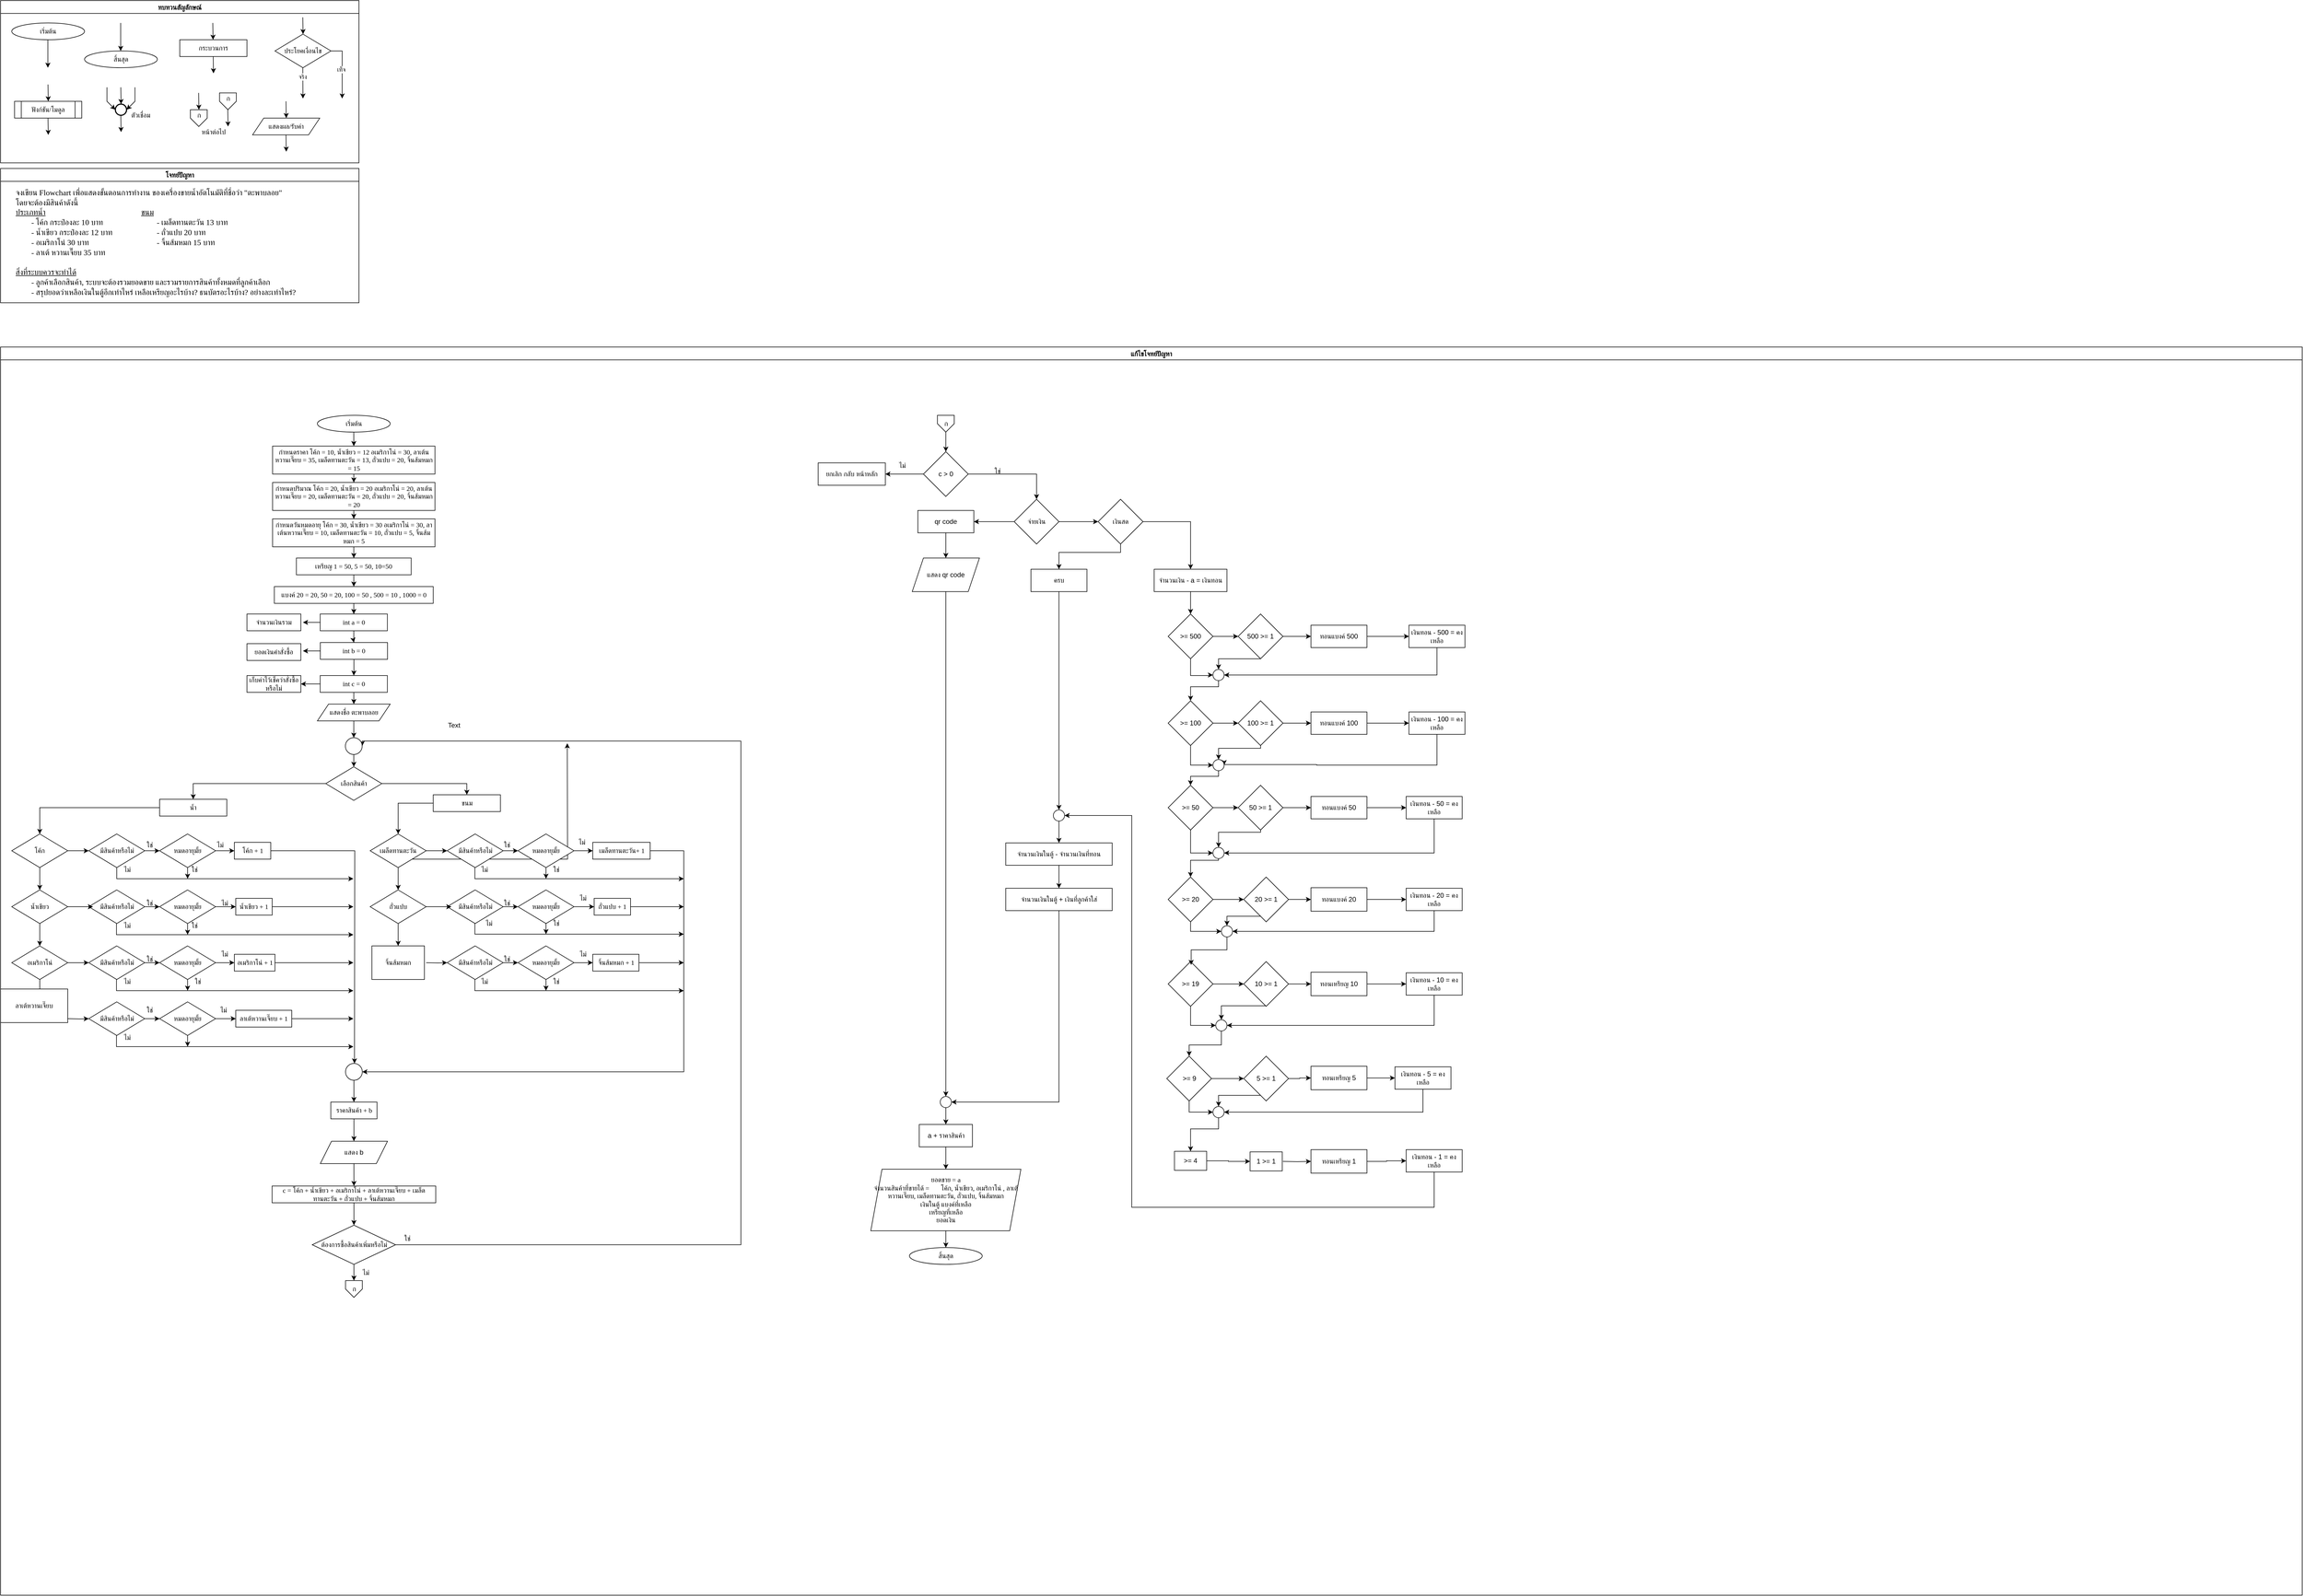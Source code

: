 <mxfile version="28.0.7">
  <diagram name="Page-1" id="ky1FVQS-6FzWh6XWGgZN">
    <mxGraphModel dx="7957" dy="3885" grid="1" gridSize="10" guides="1" tooltips="1" connect="1" arrows="1" fold="1" page="1" pageScale="1" pageWidth="827" pageHeight="1169" math="0" shadow="0">
      <root>
        <mxCell id="0" />
        <mxCell id="1" parent="0" />
        <mxCell id="YQWz01tPMp9xfPWSl0EE-1" value="ทบทวนสัญลักษณ์" style="swimlane;fontFamily=Sarabun;fontSource=https%3A%2F%2Ffonts.googleapis.com%2Fcss%3Ffamily%3DSarabun;" vertex="1" parent="1">
          <mxGeometry x="-720" y="20" width="640" height="290" as="geometry" />
        </mxCell>
        <mxCell id="YQWz01tPMp9xfPWSl0EE-2" value="&lt;font data-font-src=&quot;https://fonts.googleapis.com/css?family=Sarabun&quot; face=&quot;Sarabun&quot;&gt;เริ่มต้น&lt;/font&gt;" style="ellipse;whiteSpace=wrap;html=1;" vertex="1" parent="YQWz01tPMp9xfPWSl0EE-1">
          <mxGeometry x="20" y="40" width="130" height="30" as="geometry" />
        </mxCell>
        <mxCell id="YQWz01tPMp9xfPWSl0EE-3" value="" style="endArrow=classic;html=1;rounded=0;" edge="1" parent="YQWz01tPMp9xfPWSl0EE-1">
          <mxGeometry width="50" height="50" relative="1" as="geometry">
            <mxPoint x="84.5" y="70" as="sourcePoint" />
            <mxPoint x="84.5" y="120" as="targetPoint" />
          </mxGeometry>
        </mxCell>
        <mxCell id="YQWz01tPMp9xfPWSl0EE-4" value="&lt;font face=&quot;Sarabun&quot;&gt;สิ้นสุด&lt;/font&gt;" style="ellipse;whiteSpace=wrap;html=1;" vertex="1" parent="YQWz01tPMp9xfPWSl0EE-1">
          <mxGeometry x="150" y="90" width="130" height="30" as="geometry" />
        </mxCell>
        <mxCell id="YQWz01tPMp9xfPWSl0EE-5" value="" style="endArrow=classic;html=1;rounded=0;" edge="1" parent="YQWz01tPMp9xfPWSl0EE-1">
          <mxGeometry width="50" height="50" relative="1" as="geometry">
            <mxPoint x="214.5" y="40" as="sourcePoint" />
            <mxPoint x="214.5" y="90" as="targetPoint" />
          </mxGeometry>
        </mxCell>
        <mxCell id="YQWz01tPMp9xfPWSl0EE-6" value="กระบวนการ" style="rounded=0;whiteSpace=wrap;html=1;fontFamily=Sarabun;fontSource=https%3A%2F%2Ffonts.googleapis.com%2Fcss%3Ffamily%3DSarabun;" vertex="1" parent="YQWz01tPMp9xfPWSl0EE-1">
          <mxGeometry x="320" y="70" width="120" height="30" as="geometry" />
        </mxCell>
        <mxCell id="YQWz01tPMp9xfPWSl0EE-7" value="" style="endArrow=classic;html=1;rounded=0;" edge="1" parent="YQWz01tPMp9xfPWSl0EE-1">
          <mxGeometry width="50" height="50" relative="1" as="geometry">
            <mxPoint x="379" y="40" as="sourcePoint" />
            <mxPoint x="379.5" y="70" as="targetPoint" />
          </mxGeometry>
        </mxCell>
        <mxCell id="YQWz01tPMp9xfPWSl0EE-8" value="" style="endArrow=classic;html=1;rounded=0;" edge="1" parent="YQWz01tPMp9xfPWSl0EE-1">
          <mxGeometry width="50" height="50" relative="1" as="geometry">
            <mxPoint x="379.75" y="100" as="sourcePoint" />
            <mxPoint x="380.25" y="130" as="targetPoint" />
          </mxGeometry>
        </mxCell>
        <mxCell id="YQWz01tPMp9xfPWSl0EE-9" value="ประโยคเงื่อนไข" style="rhombus;whiteSpace=wrap;html=1;fontFamily=Sarabun;fontSource=https%3A%2F%2Ffonts.googleapis.com%2Fcss%3Ffamily%3DSarabun;" vertex="1" parent="YQWz01tPMp9xfPWSl0EE-1">
          <mxGeometry x="490" y="60" width="100" height="60" as="geometry" />
        </mxCell>
        <mxCell id="YQWz01tPMp9xfPWSl0EE-10" value="" style="endArrow=classic;html=1;rounded=0;" edge="1" parent="YQWz01tPMp9xfPWSl0EE-1">
          <mxGeometry width="50" height="50" relative="1" as="geometry">
            <mxPoint x="539.71" y="30" as="sourcePoint" />
            <mxPoint x="540.21" y="60" as="targetPoint" />
          </mxGeometry>
        </mxCell>
        <mxCell id="YQWz01tPMp9xfPWSl0EE-11" value="" style="endArrow=classic;html=1;rounded=0;" edge="1" parent="YQWz01tPMp9xfPWSl0EE-1">
          <mxGeometry width="50" height="50" relative="1" as="geometry">
            <mxPoint x="539.71" y="120" as="sourcePoint" />
            <mxPoint x="540" y="175" as="targetPoint" />
          </mxGeometry>
        </mxCell>
        <mxCell id="YQWz01tPMp9xfPWSl0EE-12" value="จริง" style="edgeLabel;html=1;align=center;verticalAlign=middle;resizable=0;points=[];fontFamily=Sarabun;fontSource=https%3A%2F%2Ffonts.googleapis.com%2Fcss%3Ffamily%3DSarabun;" vertex="1" connectable="0" parent="YQWz01tPMp9xfPWSl0EE-11">
          <mxGeometry x="-0.414" y="-1" relative="1" as="geometry">
            <mxPoint as="offset" />
          </mxGeometry>
        </mxCell>
        <mxCell id="YQWz01tPMp9xfPWSl0EE-13" value="" style="endArrow=classic;html=1;rounded=0;exitX=1;exitY=0.5;exitDx=0;exitDy=0;" edge="1" parent="YQWz01tPMp9xfPWSl0EE-1" source="YQWz01tPMp9xfPWSl0EE-9">
          <mxGeometry width="50" height="50" relative="1" as="geometry">
            <mxPoint x="620" y="95" as="sourcePoint" />
            <mxPoint x="610" y="175" as="targetPoint" />
            <Array as="points">
              <mxPoint x="610" y="90" />
            </Array>
          </mxGeometry>
        </mxCell>
        <mxCell id="YQWz01tPMp9xfPWSl0EE-14" value="&lt;font data-font-src=&quot;https://fonts.googleapis.com/css?family=Sarabun&quot; face=&quot;Sarabun&quot;&gt;เท็จ&lt;/font&gt;" style="edgeLabel;html=1;align=center;verticalAlign=middle;resizable=0;points=[];" vertex="1" connectable="0" parent="YQWz01tPMp9xfPWSl0EE-13">
          <mxGeometry x="-0.002" y="-2" relative="1" as="geometry">
            <mxPoint as="offset" />
          </mxGeometry>
        </mxCell>
        <mxCell id="YQWz01tPMp9xfPWSl0EE-15" value="&lt;font data-font-src=&quot;https://fonts.googleapis.com/css?family=Sarabun&quot; face=&quot;Sarabun&quot;&gt;ฟังก์ชัน/โมดูล&lt;/font&gt;" style="shape=process;whiteSpace=wrap;html=1;backgroundOutline=1;" vertex="1" parent="YQWz01tPMp9xfPWSl0EE-1">
          <mxGeometry x="25" y="180" width="120" height="30" as="geometry" />
        </mxCell>
        <mxCell id="YQWz01tPMp9xfPWSl0EE-16" value="" style="endArrow=classic;html=1;rounded=0;" edge="1" parent="YQWz01tPMp9xfPWSl0EE-1">
          <mxGeometry width="50" height="50" relative="1" as="geometry">
            <mxPoint x="84.71" y="150" as="sourcePoint" />
            <mxPoint x="85.21" y="180" as="targetPoint" />
          </mxGeometry>
        </mxCell>
        <mxCell id="YQWz01tPMp9xfPWSl0EE-17" value="" style="endArrow=classic;html=1;rounded=0;" edge="1" parent="YQWz01tPMp9xfPWSl0EE-1">
          <mxGeometry width="50" height="50" relative="1" as="geometry">
            <mxPoint x="84.71" y="210" as="sourcePoint" />
            <mxPoint x="85.21" y="240" as="targetPoint" />
          </mxGeometry>
        </mxCell>
        <mxCell id="YQWz01tPMp9xfPWSl0EE-18" value="" style="strokeWidth=2;html=1;shape=mxgraph.flowchart.start_2;whiteSpace=wrap;" vertex="1" parent="YQWz01tPMp9xfPWSl0EE-1">
          <mxGeometry x="205" y="185" width="20" height="20" as="geometry" />
        </mxCell>
        <mxCell id="YQWz01tPMp9xfPWSl0EE-19" value="" style="endArrow=classic;html=1;rounded=0;" edge="1" parent="YQWz01tPMp9xfPWSl0EE-1">
          <mxGeometry width="50" height="50" relative="1" as="geometry">
            <mxPoint x="214.71" y="155" as="sourcePoint" />
            <mxPoint x="215.21" y="185" as="targetPoint" />
          </mxGeometry>
        </mxCell>
        <mxCell id="YQWz01tPMp9xfPWSl0EE-20" value="" style="endArrow=classic;html=1;rounded=0;entryX=0;entryY=0.5;entryDx=0;entryDy=0;entryPerimeter=0;" edge="1" parent="YQWz01tPMp9xfPWSl0EE-1" target="YQWz01tPMp9xfPWSl0EE-18">
          <mxGeometry width="50" height="50" relative="1" as="geometry">
            <mxPoint x="190.0" y="155" as="sourcePoint" />
            <mxPoint x="190.5" y="185" as="targetPoint" />
            <Array as="points">
              <mxPoint x="190" y="180" />
            </Array>
          </mxGeometry>
        </mxCell>
        <mxCell id="YQWz01tPMp9xfPWSl0EE-21" value="" style="endArrow=classic;html=1;rounded=0;entryX=1;entryY=0.5;entryDx=0;entryDy=0;entryPerimeter=0;" edge="1" parent="YQWz01tPMp9xfPWSl0EE-1" target="YQWz01tPMp9xfPWSl0EE-18">
          <mxGeometry width="50" height="50" relative="1" as="geometry">
            <mxPoint x="240.0" y="155" as="sourcePoint" />
            <mxPoint x="240.5" y="185" as="targetPoint" />
            <Array as="points">
              <mxPoint x="240" y="180" />
            </Array>
          </mxGeometry>
        </mxCell>
        <mxCell id="YQWz01tPMp9xfPWSl0EE-22" value="" style="endArrow=classic;html=1;rounded=0;" edge="1" parent="YQWz01tPMp9xfPWSl0EE-1">
          <mxGeometry width="50" height="50" relative="1" as="geometry">
            <mxPoint x="214.71" y="205" as="sourcePoint" />
            <mxPoint x="215.21" y="235" as="targetPoint" />
          </mxGeometry>
        </mxCell>
        <mxCell id="YQWz01tPMp9xfPWSl0EE-23" value="&lt;font data-font-src=&quot;https://fonts.googleapis.com/css?family=Sarabun&quot; face=&quot;Sarabun&quot;&gt;ตัวเชื่อม&lt;/font&gt;" style="text;html=1;align=center;verticalAlign=middle;resizable=0;points=[];autosize=1;strokeColor=none;fillColor=none;" vertex="1" parent="YQWz01tPMp9xfPWSl0EE-1">
          <mxGeometry x="220" y="190" width="60" height="30" as="geometry" />
        </mxCell>
        <mxCell id="YQWz01tPMp9xfPWSl0EE-24" value="" style="endArrow=classic;html=1;rounded=0;" edge="1" parent="YQWz01tPMp9xfPWSl0EE-1">
          <mxGeometry width="50" height="50" relative="1" as="geometry">
            <mxPoint x="353.71" y="165" as="sourcePoint" />
            <mxPoint x="354.21" y="195" as="targetPoint" />
          </mxGeometry>
        </mxCell>
        <mxCell id="YQWz01tPMp9xfPWSl0EE-25" value="" style="verticalLabelPosition=bottom;verticalAlign=top;html=1;shape=offPageConnector;rounded=0;size=0.5;" vertex="1" parent="YQWz01tPMp9xfPWSl0EE-1">
          <mxGeometry x="339" y="195" width="30" height="30" as="geometry" />
        </mxCell>
        <mxCell id="YQWz01tPMp9xfPWSl0EE-26" value="" style="endArrow=classic;html=1;rounded=0;" edge="1" parent="YQWz01tPMp9xfPWSl0EE-1">
          <mxGeometry width="50" height="50" relative="1" as="geometry">
            <mxPoint x="405.71" y="195" as="sourcePoint" />
            <mxPoint x="406.21" y="225" as="targetPoint" />
          </mxGeometry>
        </mxCell>
        <mxCell id="YQWz01tPMp9xfPWSl0EE-27" value="" style="verticalLabelPosition=bottom;verticalAlign=top;html=1;shape=offPageConnector;rounded=0;size=0.5;" vertex="1" parent="YQWz01tPMp9xfPWSl0EE-1">
          <mxGeometry x="391" y="165" width="30" height="30" as="geometry" />
        </mxCell>
        <mxCell id="YQWz01tPMp9xfPWSl0EE-28" value="หน้าต่อไป" style="text;html=1;align=center;verticalAlign=middle;resizable=0;points=[];autosize=1;strokeColor=none;fillColor=none;fontFamily=Sarabun;fontSource=https%3A%2F%2Ffonts.googleapis.com%2Fcss%3Ffamily%3DSarabun;" vertex="1" parent="YQWz01tPMp9xfPWSl0EE-1">
          <mxGeometry x="345" y="220" width="70" height="30" as="geometry" />
        </mxCell>
        <mxCell id="YQWz01tPMp9xfPWSl0EE-29" value="ก" style="text;html=1;align=center;verticalAlign=middle;resizable=0;points=[];autosize=1;strokeColor=none;fillColor=none;fontFamily=Sarabun;fontSource=https%3A%2F%2Ffonts.googleapis.com%2Fcss%3Ffamily%3DSarabun;" vertex="1" parent="YQWz01tPMp9xfPWSl0EE-1">
          <mxGeometry x="339" y="190" width="30" height="30" as="geometry" />
        </mxCell>
        <mxCell id="YQWz01tPMp9xfPWSl0EE-30" value="ก" style="text;html=1;align=center;verticalAlign=middle;resizable=0;points=[];autosize=1;strokeColor=none;fillColor=none;fontFamily=Sarabun;fontSource=https%3A%2F%2Ffonts.googleapis.com%2Fcss%3Ffamily%3DSarabun;" vertex="1" parent="YQWz01tPMp9xfPWSl0EE-1">
          <mxGeometry x="391" y="160" width="30" height="30" as="geometry" />
        </mxCell>
        <mxCell id="YQWz01tPMp9xfPWSl0EE-31" value="แสดงผล/รับค่า" style="shape=parallelogram;perimeter=parallelogramPerimeter;whiteSpace=wrap;html=1;fixedSize=1;fontFamily=Sarabun;fontSource=https%3A%2F%2Ffonts.googleapis.com%2Fcss%3Ffamily%3DSarabun;" vertex="1" parent="YQWz01tPMp9xfPWSl0EE-1">
          <mxGeometry x="450" y="210" width="120" height="30" as="geometry" />
        </mxCell>
        <mxCell id="YQWz01tPMp9xfPWSl0EE-32" value="" style="endArrow=classic;html=1;rounded=0;" edge="1" parent="YQWz01tPMp9xfPWSl0EE-1">
          <mxGeometry width="50" height="50" relative="1" as="geometry">
            <mxPoint x="509.71" y="180" as="sourcePoint" />
            <mxPoint x="510.21" y="210" as="targetPoint" />
          </mxGeometry>
        </mxCell>
        <mxCell id="YQWz01tPMp9xfPWSl0EE-33" value="" style="endArrow=classic;html=1;rounded=0;" edge="1" parent="YQWz01tPMp9xfPWSl0EE-1">
          <mxGeometry width="50" height="50" relative="1" as="geometry">
            <mxPoint x="509.71" y="240" as="sourcePoint" />
            <mxPoint x="510.21" y="270" as="targetPoint" />
          </mxGeometry>
        </mxCell>
        <mxCell id="YQWz01tPMp9xfPWSl0EE-34" value="แก้ไขโจทย์ปัญหา" style="swimlane;fontFamily=Sarabun;fontSource=https%3A%2F%2Ffonts.googleapis.com%2Fcss%3Ffamily%3DSarabun;" vertex="1" parent="1">
          <mxGeometry x="-720" y="639" width="4110" height="2230" as="geometry" />
        </mxCell>
        <mxCell id="YQWz01tPMp9xfPWSl0EE-73" style="edgeStyle=orthogonalEdgeStyle;rounded=0;orthogonalLoop=1;jettySize=auto;html=1;" edge="1" parent="YQWz01tPMp9xfPWSl0EE-34" source="YQWz01tPMp9xfPWSl0EE-74" target="YQWz01tPMp9xfPWSl0EE-76">
          <mxGeometry relative="1" as="geometry" />
        </mxCell>
        <mxCell id="YQWz01tPMp9xfPWSl0EE-74" value="&lt;font data-font-src=&quot;https://fonts.googleapis.com/css?family=Sarabun&quot; face=&quot;Sarabun&quot;&gt;เริ่มต้น&lt;/font&gt;" style="ellipse;whiteSpace=wrap;html=1;" vertex="1" parent="YQWz01tPMp9xfPWSl0EE-34">
          <mxGeometry x="565.75" y="122" width="130" height="30" as="geometry" />
        </mxCell>
        <mxCell id="YQWz01tPMp9xfPWSl0EE-75" style="edgeStyle=orthogonalEdgeStyle;rounded=0;orthogonalLoop=1;jettySize=auto;html=1;" edge="1" parent="YQWz01tPMp9xfPWSl0EE-34" source="YQWz01tPMp9xfPWSl0EE-76" target="YQWz01tPMp9xfPWSl0EE-78">
          <mxGeometry relative="1" as="geometry" />
        </mxCell>
        <mxCell id="YQWz01tPMp9xfPWSl0EE-76" value="กำหนดราคา โค้ก = 10, น้ำเขียว = 12 อเมริกาโน่ = 30, ลาเต้นหวานเจี๊ยบ = 35, เมล็ดทานตะวัน = 13, ถั่วแปบ = 20, จิ้นส้มหมก = 15" style="rounded=0;whiteSpace=wrap;html=1;fontFamily=Sarabun;fontSource=https%3A%2F%2Ffonts.googleapis.com%2Fcss%3Ffamily%3DSarabun;" vertex="1" parent="YQWz01tPMp9xfPWSl0EE-34">
          <mxGeometry x="485.75" y="177" width="290" height="50" as="geometry" />
        </mxCell>
        <mxCell id="YQWz01tPMp9xfPWSl0EE-77" style="edgeStyle=orthogonalEdgeStyle;rounded=0;orthogonalLoop=1;jettySize=auto;html=1;entryX=0.5;entryY=0;entryDx=0;entryDy=0;" edge="1" parent="YQWz01tPMp9xfPWSl0EE-34" source="YQWz01tPMp9xfPWSl0EE-78" target="YQWz01tPMp9xfPWSl0EE-80">
          <mxGeometry relative="1" as="geometry" />
        </mxCell>
        <mxCell id="YQWz01tPMp9xfPWSl0EE-78" value="กำหนดปริมาณ โค้ก = 20, น้ำเขียว = 20 อเมริกาโน่ = 20, ลาเต้นหวานเจี๊ยบ = 20, เมล็ดทานตะวัน = 20, ถั่วแปบ = 20, จิ้นส้มหมก = 20" style="rounded=0;whiteSpace=wrap;html=1;fontFamily=Sarabun;fontSource=https%3A%2F%2Ffonts.googleapis.com%2Fcss%3Ffamily%3DSarabun;" vertex="1" parent="YQWz01tPMp9xfPWSl0EE-34">
          <mxGeometry x="485.75" y="242" width="290" height="50" as="geometry" />
        </mxCell>
        <mxCell id="YQWz01tPMp9xfPWSl0EE-79" style="edgeStyle=orthogonalEdgeStyle;rounded=0;orthogonalLoop=1;jettySize=auto;html=1;" edge="1" parent="YQWz01tPMp9xfPWSl0EE-34" source="YQWz01tPMp9xfPWSl0EE-80" target="YQWz01tPMp9xfPWSl0EE-84">
          <mxGeometry relative="1" as="geometry" />
        </mxCell>
        <mxCell id="YQWz01tPMp9xfPWSl0EE-80" value="กำหนดวันหมดอายุ โค้ก = 30, น้ำเขียว = 3&lt;span style=&quot;background-color: transparent; color: light-dark(rgb(0, 0, 0), rgb(255, 255, 255));&quot;&gt;0 อเมริกาโน่ = 30, ลาเต้นหวานเจี๊ยบ = 10, เมล็ดทานตะวัน = 10, ถั่วแปบ = 5, จิ้นส้มหมก = 5&lt;/span&gt;" style="rounded=0;whiteSpace=wrap;html=1;fontFamily=Sarabun;fontSource=https%3A%2F%2Ffonts.googleapis.com%2Fcss%3Ffamily%3DSarabun;" vertex="1" parent="YQWz01tPMp9xfPWSl0EE-34">
          <mxGeometry x="485.75" y="307" width="290" height="50" as="geometry" />
        </mxCell>
        <mxCell id="YQWz01tPMp9xfPWSl0EE-81" style="edgeStyle=orthogonalEdgeStyle;rounded=0;orthogonalLoop=1;jettySize=auto;html=1;entryX=0.5;entryY=0;entryDx=0;entryDy=0;" edge="1" parent="YQWz01tPMp9xfPWSl0EE-34" source="YQWz01tPMp9xfPWSl0EE-82" target="YQWz01tPMp9xfPWSl0EE-86">
          <mxGeometry relative="1" as="geometry" />
        </mxCell>
        <mxCell id="YQWz01tPMp9xfPWSl0EE-82" value="แบงค์ 20 = 20, 50 = 20, 100 = 50 , 500 = 10 , 1000 = 0" style="rounded=0;whiteSpace=wrap;html=1;fontFamily=Sarabun;fontSource=https%3A%2F%2Ffonts.googleapis.com%2Fcss%3Ffamily%3DSarabun;" vertex="1" parent="YQWz01tPMp9xfPWSl0EE-34">
          <mxGeometry x="488.88" y="428" width="283.75" height="30" as="geometry" />
        </mxCell>
        <mxCell id="YQWz01tPMp9xfPWSl0EE-83" style="edgeStyle=orthogonalEdgeStyle;rounded=0;orthogonalLoop=1;jettySize=auto;html=1;" edge="1" parent="YQWz01tPMp9xfPWSl0EE-34" source="YQWz01tPMp9xfPWSl0EE-84" target="YQWz01tPMp9xfPWSl0EE-82">
          <mxGeometry relative="1" as="geometry" />
        </mxCell>
        <mxCell id="YQWz01tPMp9xfPWSl0EE-84" value="เหรียญ 1 = 50, 5 = 50, 10=50" style="rounded=0;whiteSpace=wrap;html=1;fontFamily=Sarabun;fontSource=https%3A%2F%2Ffonts.googleapis.com%2Fcss%3Ffamily%3DSarabun;" vertex="1" parent="YQWz01tPMp9xfPWSl0EE-34">
          <mxGeometry x="528.25" y="377" width="205" height="30" as="geometry" />
        </mxCell>
        <mxCell id="YQWz01tPMp9xfPWSl0EE-85" style="edgeStyle=orthogonalEdgeStyle;rounded=0;orthogonalLoop=1;jettySize=auto;html=1;entryX=0.5;entryY=0;entryDx=0;entryDy=0;" edge="1" parent="YQWz01tPMp9xfPWSl0EE-34" source="YQWz01tPMp9xfPWSl0EE-86" target="YQWz01tPMp9xfPWSl0EE-226">
          <mxGeometry relative="1" as="geometry" />
        </mxCell>
        <mxCell id="YQWz01tPMp9xfPWSl0EE-349" style="edgeStyle=orthogonalEdgeStyle;rounded=0;orthogonalLoop=1;jettySize=auto;html=1;" edge="1" parent="YQWz01tPMp9xfPWSl0EE-34" source="YQWz01tPMp9xfPWSl0EE-86">
          <mxGeometry relative="1" as="geometry">
            <mxPoint x="540" y="492" as="targetPoint" />
          </mxGeometry>
        </mxCell>
        <mxCell id="YQWz01tPMp9xfPWSl0EE-86" value="int a = 0" style="rounded=0;whiteSpace=wrap;html=1;fontFamily=Sarabun;fontSource=https%3A%2F%2Ffonts.googleapis.com%2Fcss%3Ffamily%3DSarabun;" vertex="1" parent="YQWz01tPMp9xfPWSl0EE-34">
          <mxGeometry x="570.75" y="477" width="120" height="30" as="geometry" />
        </mxCell>
        <mxCell id="YQWz01tPMp9xfPWSl0EE-101" style="edgeStyle=orthogonalEdgeStyle;rounded=0;orthogonalLoop=1;jettySize=auto;html=1;entryX=0.5;entryY=0;entryDx=0;entryDy=0;" edge="1" parent="YQWz01tPMp9xfPWSl0EE-34" source="YQWz01tPMp9xfPWSl0EE-102" target="YQWz01tPMp9xfPWSl0EE-180">
          <mxGeometry relative="1" as="geometry" />
        </mxCell>
        <mxCell id="YQWz01tPMp9xfPWSl0EE-102" value="แสดงชื่อ ตะพาบลอย" style="shape=parallelogram;perimeter=parallelogramPerimeter;whiteSpace=wrap;html=1;fixedSize=1;fontFamily=Sarabun;fontSource=https%3A%2F%2Ffonts.googleapis.com%2Fcss%3Ffamily%3DSarabun;" vertex="1" parent="YQWz01tPMp9xfPWSl0EE-34">
          <mxGeometry x="565.75" y="638" width="130" height="30" as="geometry" />
        </mxCell>
        <mxCell id="YQWz01tPMp9xfPWSl0EE-103" style="edgeStyle=orthogonalEdgeStyle;rounded=0;orthogonalLoop=1;jettySize=auto;html=1;entryX=0.5;entryY=0;entryDx=0;entryDy=0;" edge="1" parent="YQWz01tPMp9xfPWSl0EE-34" source="YQWz01tPMp9xfPWSl0EE-105" target="YQWz01tPMp9xfPWSl0EE-107">
          <mxGeometry relative="1" as="geometry" />
        </mxCell>
        <mxCell id="YQWz01tPMp9xfPWSl0EE-104" style="edgeStyle=orthogonalEdgeStyle;rounded=0;orthogonalLoop=1;jettySize=auto;html=1;entryX=0.5;entryY=0;entryDx=0;entryDy=0;" edge="1" parent="YQWz01tPMp9xfPWSl0EE-34" source="YQWz01tPMp9xfPWSl0EE-105" target="YQWz01tPMp9xfPWSl0EE-171">
          <mxGeometry relative="1" as="geometry" />
        </mxCell>
        <mxCell id="YQWz01tPMp9xfPWSl0EE-105" value="เลือกสินค้า" style="rhombus;whiteSpace=wrap;html=1;fontFamily=Sarabun;fontSource=https%3A%2F%2Ffonts.googleapis.com%2Fcss%3Ffamily%3DSarabun;" vertex="1" parent="YQWz01tPMp9xfPWSl0EE-34">
          <mxGeometry x="580.75" y="750" width="100" height="60" as="geometry" />
        </mxCell>
        <mxCell id="YQWz01tPMp9xfPWSl0EE-106" style="edgeStyle=orthogonalEdgeStyle;rounded=0;orthogonalLoop=1;jettySize=auto;html=1;" edge="1" parent="YQWz01tPMp9xfPWSl0EE-34" source="YQWz01tPMp9xfPWSl0EE-107" target="YQWz01tPMp9xfPWSl0EE-110">
          <mxGeometry relative="1" as="geometry" />
        </mxCell>
        <mxCell id="YQWz01tPMp9xfPWSl0EE-107" value="น้ำ" style="rounded=0;whiteSpace=wrap;html=1;fontFamily=Sarabun;fontSource=https%3A%2F%2Ffonts.googleapis.com%2Fcss%3Ffamily%3DSarabun;" vertex="1" parent="YQWz01tPMp9xfPWSl0EE-34">
          <mxGeometry x="284" y="808" width="120" height="30" as="geometry" />
        </mxCell>
        <mxCell id="YQWz01tPMp9xfPWSl0EE-108" style="edgeStyle=orthogonalEdgeStyle;rounded=0;orthogonalLoop=1;jettySize=auto;html=1;" edge="1" parent="YQWz01tPMp9xfPWSl0EE-34" source="YQWz01tPMp9xfPWSl0EE-110" target="YQWz01tPMp9xfPWSl0EE-112">
          <mxGeometry relative="1" as="geometry" />
        </mxCell>
        <mxCell id="YQWz01tPMp9xfPWSl0EE-109" style="edgeStyle=orthogonalEdgeStyle;rounded=0;orthogonalLoop=1;jettySize=auto;html=1;entryX=0;entryY=0.5;entryDx=0;entryDy=0;" edge="1" parent="YQWz01tPMp9xfPWSl0EE-34" source="YQWz01tPMp9xfPWSl0EE-110" target="YQWz01tPMp9xfPWSl0EE-119">
          <mxGeometry relative="1" as="geometry" />
        </mxCell>
        <mxCell id="YQWz01tPMp9xfPWSl0EE-110" value="โค้ก" style="rhombus;whiteSpace=wrap;html=1;fontFamily=Sarabun;fontSource=https%3A%2F%2Ffonts.googleapis.com%2Fcss%3Ffamily%3DSarabun;" vertex="1" parent="YQWz01tPMp9xfPWSl0EE-34">
          <mxGeometry x="20" y="870" width="100" height="60" as="geometry" />
        </mxCell>
        <mxCell id="YQWz01tPMp9xfPWSl0EE-111" style="edgeStyle=orthogonalEdgeStyle;rounded=0;orthogonalLoop=1;jettySize=auto;html=1;" edge="1" parent="YQWz01tPMp9xfPWSl0EE-34" source="YQWz01tPMp9xfPWSl0EE-112" target="YQWz01tPMp9xfPWSl0EE-115">
          <mxGeometry relative="1" as="geometry" />
        </mxCell>
        <mxCell id="YQWz01tPMp9xfPWSl0EE-112" value="น้ำเขียว" style="rhombus;whiteSpace=wrap;html=1;fontFamily=Sarabun;fontSource=https%3A%2F%2Ffonts.googleapis.com%2Fcss%3Ffamily%3DSarabun;" vertex="1" parent="YQWz01tPMp9xfPWSl0EE-34">
          <mxGeometry x="20" y="970" width="100" height="60" as="geometry" />
        </mxCell>
        <mxCell id="YQWz01tPMp9xfPWSl0EE-113" style="edgeStyle=orthogonalEdgeStyle;rounded=0;orthogonalLoop=1;jettySize=auto;html=1;" edge="1" parent="YQWz01tPMp9xfPWSl0EE-34" source="YQWz01tPMp9xfPWSl0EE-115">
          <mxGeometry relative="1" as="geometry">
            <mxPoint x="70" y="1170" as="targetPoint" />
          </mxGeometry>
        </mxCell>
        <mxCell id="YQWz01tPMp9xfPWSl0EE-114" value="" style="edgeStyle=orthogonalEdgeStyle;rounded=0;orthogonalLoop=1;jettySize=auto;html=1;" edge="1" parent="YQWz01tPMp9xfPWSl0EE-34" source="YQWz01tPMp9xfPWSl0EE-115" target="YQWz01tPMp9xfPWSl0EE-130">
          <mxGeometry relative="1" as="geometry" />
        </mxCell>
        <mxCell id="YQWz01tPMp9xfPWSl0EE-115" value="อเมริกาโน่" style="rhombus;whiteSpace=wrap;html=1;fontFamily=Sarabun;fontSource=https%3A%2F%2Ffonts.googleapis.com%2Fcss%3Ffamily%3DSarabun;" vertex="1" parent="YQWz01tPMp9xfPWSl0EE-34">
          <mxGeometry x="20" y="1070" width="100" height="60" as="geometry" />
        </mxCell>
        <mxCell id="YQWz01tPMp9xfPWSl0EE-116" style="edgeStyle=orthogonalEdgeStyle;rounded=0;orthogonalLoop=1;jettySize=auto;html=1;" edge="1" parent="YQWz01tPMp9xfPWSl0EE-34" target="YQWz01tPMp9xfPWSl0EE-135">
          <mxGeometry relative="1" as="geometry">
            <mxPoint x="120.0" y="1200.0" as="sourcePoint" />
          </mxGeometry>
        </mxCell>
        <mxCell id="YQWz01tPMp9xfPWSl0EE-117" style="edgeStyle=orthogonalEdgeStyle;rounded=0;orthogonalLoop=1;jettySize=auto;html=1;" edge="1" parent="YQWz01tPMp9xfPWSl0EE-34" source="YQWz01tPMp9xfPWSl0EE-119" target="YQWz01tPMp9xfPWSl0EE-122">
          <mxGeometry relative="1" as="geometry" />
        </mxCell>
        <mxCell id="YQWz01tPMp9xfPWSl0EE-118" style="edgeStyle=orthogonalEdgeStyle;rounded=0;orthogonalLoop=1;jettySize=auto;html=1;" edge="1" parent="YQWz01tPMp9xfPWSl0EE-34" source="YQWz01tPMp9xfPWSl0EE-119">
          <mxGeometry relative="1" as="geometry">
            <mxPoint x="630" y="950" as="targetPoint" />
            <Array as="points">
              <mxPoint x="207" y="950" />
            </Array>
          </mxGeometry>
        </mxCell>
        <mxCell id="YQWz01tPMp9xfPWSl0EE-119" value="มีสินค้าหรือไม่" style="rhombus;whiteSpace=wrap;html=1;fontFamily=Sarabun;fontSource=https%3A%2F%2Ffonts.googleapis.com%2Fcss%3Ffamily%3DSarabun;" vertex="1" parent="YQWz01tPMp9xfPWSl0EE-34">
          <mxGeometry x="157.5" y="870" width="100" height="60" as="geometry" />
        </mxCell>
        <mxCell id="YQWz01tPMp9xfPWSl0EE-120" style="edgeStyle=orthogonalEdgeStyle;rounded=0;orthogonalLoop=1;jettySize=auto;html=1;entryX=0;entryY=0.5;entryDx=0;entryDy=0;" edge="1" parent="YQWz01tPMp9xfPWSl0EE-34" source="YQWz01tPMp9xfPWSl0EE-122" target="YQWz01tPMp9xfPWSl0EE-123">
          <mxGeometry relative="1" as="geometry" />
        </mxCell>
        <mxCell id="YQWz01tPMp9xfPWSl0EE-121" style="edgeStyle=orthogonalEdgeStyle;rounded=0;orthogonalLoop=1;jettySize=auto;html=1;" edge="1" parent="YQWz01tPMp9xfPWSl0EE-34" source="YQWz01tPMp9xfPWSl0EE-122">
          <mxGeometry relative="1" as="geometry">
            <mxPoint x="334" y="950" as="targetPoint" />
          </mxGeometry>
        </mxCell>
        <mxCell id="YQWz01tPMp9xfPWSl0EE-122" value="หมดอายุมั้ย" style="rhombus;whiteSpace=wrap;html=1;fontFamily=Sarabun;fontSource=https%3A%2F%2Ffonts.googleapis.com%2Fcss%3Ffamily%3DSarabun;" vertex="1" parent="YQWz01tPMp9xfPWSl0EE-34">
          <mxGeometry x="284" y="870" width="100" height="60" as="geometry" />
        </mxCell>
        <mxCell id="YQWz01tPMp9xfPWSl0EE-123" value="โค้ก + 1" style="rounded=0;whiteSpace=wrap;html=1;fontFamily=Sarabun;fontSource=https%3A%2F%2Ffonts.googleapis.com%2Fcss%3Ffamily%3DSarabun;" vertex="1" parent="YQWz01tPMp9xfPWSl0EE-34">
          <mxGeometry x="417.5" y="885" width="65" height="30" as="geometry" />
        </mxCell>
        <mxCell id="YQWz01tPMp9xfPWSl0EE-124" style="edgeStyle=orthogonalEdgeStyle;rounded=0;orthogonalLoop=1;jettySize=auto;html=1;entryX=0;entryY=0.5;entryDx=0;entryDy=0;" edge="1" parent="YQWz01tPMp9xfPWSl0EE-34" source="YQWz01tPMp9xfPWSl0EE-125" target="YQWz01tPMp9xfPWSl0EE-128">
          <mxGeometry relative="1" as="geometry" />
        </mxCell>
        <mxCell id="YQWz01tPMp9xfPWSl0EE-125" value="มีสินค้าหรือไม่" style="rhombus;whiteSpace=wrap;html=1;fontFamily=Sarabun;fontSource=https%3A%2F%2Ffonts.googleapis.com%2Fcss%3Ffamily%3DSarabun;" vertex="1" parent="YQWz01tPMp9xfPWSl0EE-34">
          <mxGeometry x="157.5" y="970" width="100" height="60" as="geometry" />
        </mxCell>
        <mxCell id="YQWz01tPMp9xfPWSl0EE-126" style="edgeStyle=orthogonalEdgeStyle;rounded=0;orthogonalLoop=1;jettySize=auto;html=1;" edge="1" parent="YQWz01tPMp9xfPWSl0EE-34" source="YQWz01tPMp9xfPWSl0EE-128" target="YQWz01tPMp9xfPWSl0EE-140">
          <mxGeometry relative="1" as="geometry" />
        </mxCell>
        <mxCell id="YQWz01tPMp9xfPWSl0EE-127" style="edgeStyle=orthogonalEdgeStyle;rounded=0;orthogonalLoop=1;jettySize=auto;html=1;" edge="1" parent="YQWz01tPMp9xfPWSl0EE-34" source="YQWz01tPMp9xfPWSl0EE-128">
          <mxGeometry relative="1" as="geometry">
            <mxPoint x="334" y="1050" as="targetPoint" />
          </mxGeometry>
        </mxCell>
        <mxCell id="YQWz01tPMp9xfPWSl0EE-128" value="หมดอายุมั้ย" style="rhombus;whiteSpace=wrap;html=1;fontFamily=Sarabun;fontSource=https%3A%2F%2Ffonts.googleapis.com%2Fcss%3Ffamily%3DSarabun;" vertex="1" parent="YQWz01tPMp9xfPWSl0EE-34">
          <mxGeometry x="284" y="970" width="100" height="60" as="geometry" />
        </mxCell>
        <mxCell id="YQWz01tPMp9xfPWSl0EE-129" style="edgeStyle=orthogonalEdgeStyle;rounded=0;orthogonalLoop=1;jettySize=auto;html=1;entryX=0;entryY=0.5;entryDx=0;entryDy=0;" edge="1" parent="YQWz01tPMp9xfPWSl0EE-34" source="YQWz01tPMp9xfPWSl0EE-130" target="YQWz01tPMp9xfPWSl0EE-133">
          <mxGeometry relative="1" as="geometry" />
        </mxCell>
        <mxCell id="YQWz01tPMp9xfPWSl0EE-130" value="มีสินค้าหรือไม่" style="rhombus;whiteSpace=wrap;html=1;fontFamily=Sarabun;fontSource=https%3A%2F%2Ffonts.googleapis.com%2Fcss%3Ffamily%3DSarabun;" vertex="1" parent="YQWz01tPMp9xfPWSl0EE-34">
          <mxGeometry x="157.5" y="1070" width="100" height="60" as="geometry" />
        </mxCell>
        <mxCell id="YQWz01tPMp9xfPWSl0EE-131" style="edgeStyle=orthogonalEdgeStyle;rounded=0;orthogonalLoop=1;jettySize=auto;html=1;entryX=0;entryY=0.5;entryDx=0;entryDy=0;" edge="1" parent="YQWz01tPMp9xfPWSl0EE-34" source="YQWz01tPMp9xfPWSl0EE-133" target="YQWz01tPMp9xfPWSl0EE-144">
          <mxGeometry relative="1" as="geometry" />
        </mxCell>
        <mxCell id="YQWz01tPMp9xfPWSl0EE-132" style="edgeStyle=orthogonalEdgeStyle;rounded=0;orthogonalLoop=1;jettySize=auto;html=1;" edge="1" parent="YQWz01tPMp9xfPWSl0EE-34" source="YQWz01tPMp9xfPWSl0EE-133">
          <mxGeometry relative="1" as="geometry">
            <mxPoint x="334" y="1150" as="targetPoint" />
          </mxGeometry>
        </mxCell>
        <mxCell id="YQWz01tPMp9xfPWSl0EE-133" value="หมดอายุมั้ย" style="rhombus;whiteSpace=wrap;html=1;fontFamily=Sarabun;fontSource=https%3A%2F%2Ffonts.googleapis.com%2Fcss%3Ffamily%3DSarabun;" vertex="1" parent="YQWz01tPMp9xfPWSl0EE-34">
          <mxGeometry x="284" y="1070" width="100" height="60" as="geometry" />
        </mxCell>
        <mxCell id="YQWz01tPMp9xfPWSl0EE-134" style="edgeStyle=orthogonalEdgeStyle;rounded=0;orthogonalLoop=1;jettySize=auto;html=1;entryX=0;entryY=0.5;entryDx=0;entryDy=0;" edge="1" parent="YQWz01tPMp9xfPWSl0EE-34" source="YQWz01tPMp9xfPWSl0EE-135" target="YQWz01tPMp9xfPWSl0EE-137">
          <mxGeometry relative="1" as="geometry" />
        </mxCell>
        <mxCell id="YQWz01tPMp9xfPWSl0EE-135" value="มีสินค้าหรือไม่" style="rhombus;whiteSpace=wrap;html=1;fontFamily=Sarabun;fontSource=https%3A%2F%2Ffonts.googleapis.com%2Fcss%3Ffamily%3DSarabun;" vertex="1" parent="YQWz01tPMp9xfPWSl0EE-34">
          <mxGeometry x="157.5" y="1170" width="100" height="60" as="geometry" />
        </mxCell>
        <mxCell id="YQWz01tPMp9xfPWSl0EE-136" style="edgeStyle=orthogonalEdgeStyle;rounded=0;orthogonalLoop=1;jettySize=auto;html=1;entryX=0;entryY=0.5;entryDx=0;entryDy=0;" edge="1" parent="YQWz01tPMp9xfPWSl0EE-34" source="YQWz01tPMp9xfPWSl0EE-137" target="YQWz01tPMp9xfPWSl0EE-142">
          <mxGeometry relative="1" as="geometry" />
        </mxCell>
        <mxCell id="YQWz01tPMp9xfPWSl0EE-137" value="หมดอายุมั้ย" style="rhombus;whiteSpace=wrap;html=1;fontFamily=Sarabun;fontSource=https%3A%2F%2Ffonts.googleapis.com%2Fcss%3Ffamily%3DSarabun;" vertex="1" parent="YQWz01tPMp9xfPWSl0EE-34">
          <mxGeometry x="284" y="1170" width="100" height="60" as="geometry" />
        </mxCell>
        <mxCell id="YQWz01tPMp9xfPWSl0EE-138" style="edgeStyle=orthogonalEdgeStyle;rounded=0;orthogonalLoop=1;jettySize=auto;html=1;entryX=0.075;entryY=0.5;entryDx=0;entryDy=0;entryPerimeter=0;" edge="1" parent="YQWz01tPMp9xfPWSl0EE-34" source="YQWz01tPMp9xfPWSl0EE-112" target="YQWz01tPMp9xfPWSl0EE-125">
          <mxGeometry relative="1" as="geometry" />
        </mxCell>
        <mxCell id="YQWz01tPMp9xfPWSl0EE-139" style="edgeStyle=orthogonalEdgeStyle;rounded=0;orthogonalLoop=1;jettySize=auto;html=1;" edge="1" parent="YQWz01tPMp9xfPWSl0EE-34" source="YQWz01tPMp9xfPWSl0EE-140">
          <mxGeometry relative="1" as="geometry">
            <mxPoint x="630" y="1000" as="targetPoint" />
          </mxGeometry>
        </mxCell>
        <mxCell id="YQWz01tPMp9xfPWSl0EE-140" value="น้ำเขียว + 1" style="rounded=0;whiteSpace=wrap;html=1;fontFamily=Sarabun;fontSource=https%3A%2F%2Ffonts.googleapis.com%2Fcss%3Ffamily%3DSarabun;" vertex="1" parent="YQWz01tPMp9xfPWSl0EE-34">
          <mxGeometry x="420" y="985" width="65" height="30" as="geometry" />
        </mxCell>
        <mxCell id="YQWz01tPMp9xfPWSl0EE-141" style="edgeStyle=orthogonalEdgeStyle;rounded=0;orthogonalLoop=1;jettySize=auto;html=1;" edge="1" parent="YQWz01tPMp9xfPWSl0EE-34" source="YQWz01tPMp9xfPWSl0EE-142">
          <mxGeometry relative="1" as="geometry">
            <mxPoint x="630" y="1200" as="targetPoint" />
          </mxGeometry>
        </mxCell>
        <mxCell id="YQWz01tPMp9xfPWSl0EE-142" value="ลาเต้หวานเจี๊ยบ + 1" style="rounded=0;whiteSpace=wrap;html=1;fontFamily=Sarabun;fontSource=https%3A%2F%2Ffonts.googleapis.com%2Fcss%3Ffamily%3DSarabun;" vertex="1" parent="YQWz01tPMp9xfPWSl0EE-34">
          <mxGeometry x="420" y="1185" width="100" height="30" as="geometry" />
        </mxCell>
        <mxCell id="YQWz01tPMp9xfPWSl0EE-143" style="edgeStyle=orthogonalEdgeStyle;rounded=0;orthogonalLoop=1;jettySize=auto;html=1;" edge="1" parent="YQWz01tPMp9xfPWSl0EE-34" source="YQWz01tPMp9xfPWSl0EE-144">
          <mxGeometry relative="1" as="geometry">
            <mxPoint x="630" y="1100" as="targetPoint" />
          </mxGeometry>
        </mxCell>
        <mxCell id="YQWz01tPMp9xfPWSl0EE-144" value="อเมริกาโน่ + 1" style="rounded=0;whiteSpace=wrap;html=1;fontFamily=Sarabun;fontSource=https%3A%2F%2Ffonts.googleapis.com%2Fcss%3Ffamily%3DSarabun;" vertex="1" parent="YQWz01tPMp9xfPWSl0EE-34">
          <mxGeometry x="417.5" y="1085" width="72.5" height="30" as="geometry" />
        </mxCell>
        <mxCell id="YQWz01tPMp9xfPWSl0EE-145" style="edgeStyle=orthogonalEdgeStyle;rounded=0;orthogonalLoop=1;jettySize=auto;html=1;" edge="1" parent="YQWz01tPMp9xfPWSl0EE-34" source="YQWz01tPMp9xfPWSl0EE-147" target="YQWz01tPMp9xfPWSl0EE-149">
          <mxGeometry relative="1" as="geometry" />
        </mxCell>
        <mxCell id="YQWz01tPMp9xfPWSl0EE-146" style="edgeStyle=orthogonalEdgeStyle;rounded=0;orthogonalLoop=1;jettySize=auto;html=1;entryX=0;entryY=0.5;entryDx=0;entryDy=0;" edge="1" parent="YQWz01tPMp9xfPWSl0EE-34" source="YQWz01tPMp9xfPWSl0EE-147" target="YQWz01tPMp9xfPWSl0EE-152">
          <mxGeometry relative="1" as="geometry" />
        </mxCell>
        <mxCell id="YQWz01tPMp9xfPWSl0EE-341" style="edgeStyle=orthogonalEdgeStyle;rounded=0;orthogonalLoop=1;jettySize=auto;html=1;exitX=1;exitY=1;exitDx=0;exitDy=0;" edge="1" parent="YQWz01tPMp9xfPWSl0EE-34" source="YQWz01tPMp9xfPWSl0EE-147">
          <mxGeometry relative="1" as="geometry">
            <mxPoint x="1012" y="708" as="targetPoint" />
          </mxGeometry>
        </mxCell>
        <mxCell id="YQWz01tPMp9xfPWSl0EE-147" value="เมล็ดทานตะวัน" style="rhombus;whiteSpace=wrap;html=1;fontFamily=Sarabun;fontSource=https%3A%2F%2Ffonts.googleapis.com%2Fcss%3Ffamily%3DSarabun;" vertex="1" parent="YQWz01tPMp9xfPWSl0EE-34">
          <mxGeometry x="660" y="870" width="100" height="60" as="geometry" />
        </mxCell>
        <mxCell id="YQWz01tPMp9xfPWSl0EE-148" style="edgeStyle=orthogonalEdgeStyle;rounded=0;orthogonalLoop=1;jettySize=auto;html=1;" edge="1" parent="YQWz01tPMp9xfPWSl0EE-34" source="YQWz01tPMp9xfPWSl0EE-149">
          <mxGeometry relative="1" as="geometry">
            <mxPoint x="710" y="1070" as="targetPoint" />
          </mxGeometry>
        </mxCell>
        <mxCell id="YQWz01tPMp9xfPWSl0EE-149" value="ถั่วแปบ" style="rhombus;whiteSpace=wrap;html=1;fontFamily=Sarabun;fontSource=https%3A%2F%2Ffonts.googleapis.com%2Fcss%3Ffamily%3DSarabun;" vertex="1" parent="YQWz01tPMp9xfPWSl0EE-34">
          <mxGeometry x="660" y="970" width="100" height="60" as="geometry" />
        </mxCell>
        <mxCell id="YQWz01tPMp9xfPWSl0EE-150" value="" style="edgeStyle=orthogonalEdgeStyle;rounded=0;orthogonalLoop=1;jettySize=auto;html=1;" edge="1" parent="YQWz01tPMp9xfPWSl0EE-34" target="YQWz01tPMp9xfPWSl0EE-162">
          <mxGeometry relative="1" as="geometry">
            <mxPoint x="760" y="1100" as="sourcePoint" />
          </mxGeometry>
        </mxCell>
        <mxCell id="YQWz01tPMp9xfPWSl0EE-151" style="edgeStyle=orthogonalEdgeStyle;rounded=0;orthogonalLoop=1;jettySize=auto;html=1;" edge="1" parent="YQWz01tPMp9xfPWSl0EE-34" source="YQWz01tPMp9xfPWSl0EE-152" target="YQWz01tPMp9xfPWSl0EE-154">
          <mxGeometry relative="1" as="geometry" />
        </mxCell>
        <mxCell id="YQWz01tPMp9xfPWSl0EE-152" value="มีสินค้าหรือไม่" style="rhombus;whiteSpace=wrap;html=1;fontFamily=Sarabun;fontSource=https%3A%2F%2Ffonts.googleapis.com%2Fcss%3Ffamily%3DSarabun;" vertex="1" parent="YQWz01tPMp9xfPWSl0EE-34">
          <mxGeometry x="797.5" y="870" width="100" height="60" as="geometry" />
        </mxCell>
        <mxCell id="YQWz01tPMp9xfPWSl0EE-153" style="edgeStyle=orthogonalEdgeStyle;rounded=0;orthogonalLoop=1;jettySize=auto;html=1;entryX=0;entryY=0.5;entryDx=0;entryDy=0;" edge="1" parent="YQWz01tPMp9xfPWSl0EE-34" source="YQWz01tPMp9xfPWSl0EE-154" target="YQWz01tPMp9xfPWSl0EE-156">
          <mxGeometry relative="1" as="geometry" />
        </mxCell>
        <mxCell id="YQWz01tPMp9xfPWSl0EE-154" value="หมดอายุมั้ย" style="rhombus;whiteSpace=wrap;html=1;fontFamily=Sarabun;fontSource=https%3A%2F%2Ffonts.googleapis.com%2Fcss%3Ffamily%3DSarabun;" vertex="1" parent="YQWz01tPMp9xfPWSl0EE-34">
          <mxGeometry x="924" y="870" width="100" height="60" as="geometry" />
        </mxCell>
        <mxCell id="YQWz01tPMp9xfPWSl0EE-155" style="edgeStyle=orthogonalEdgeStyle;rounded=0;orthogonalLoop=1;jettySize=auto;html=1;entryX=1;entryY=0.5;entryDx=0;entryDy=0;" edge="1" parent="YQWz01tPMp9xfPWSl0EE-34" source="YQWz01tPMp9xfPWSl0EE-156" target="YQWz01tPMp9xfPWSl0EE-175">
          <mxGeometry relative="1" as="geometry">
            <Array as="points">
              <mxPoint x="1220" y="900" />
              <mxPoint x="1220" y="1295" />
            </Array>
          </mxGeometry>
        </mxCell>
        <mxCell id="YQWz01tPMp9xfPWSl0EE-156" value="เมล็ดทานตะวัน+ 1" style="rounded=0;whiteSpace=wrap;html=1;fontFamily=Sarabun;fontSource=https%3A%2F%2Ffonts.googleapis.com%2Fcss%3Ffamily%3DSarabun;" vertex="1" parent="YQWz01tPMp9xfPWSl0EE-34">
          <mxGeometry x="1057.5" y="885" width="102.5" height="30" as="geometry" />
        </mxCell>
        <mxCell id="YQWz01tPMp9xfPWSl0EE-157" style="edgeStyle=orthogonalEdgeStyle;rounded=0;orthogonalLoop=1;jettySize=auto;html=1;entryX=0;entryY=0.5;entryDx=0;entryDy=0;" edge="1" parent="YQWz01tPMp9xfPWSl0EE-34" source="YQWz01tPMp9xfPWSl0EE-158" target="YQWz01tPMp9xfPWSl0EE-160">
          <mxGeometry relative="1" as="geometry" />
        </mxCell>
        <mxCell id="YQWz01tPMp9xfPWSl0EE-158" value="มีสินค้าหรือไม่" style="rhombus;whiteSpace=wrap;html=1;fontFamily=Sarabun;fontSource=https%3A%2F%2Ffonts.googleapis.com%2Fcss%3Ffamily%3DSarabun;" vertex="1" parent="YQWz01tPMp9xfPWSl0EE-34">
          <mxGeometry x="797.5" y="970" width="100" height="60" as="geometry" />
        </mxCell>
        <mxCell id="YQWz01tPMp9xfPWSl0EE-159" style="edgeStyle=orthogonalEdgeStyle;rounded=0;orthogonalLoop=1;jettySize=auto;html=1;" edge="1" parent="YQWz01tPMp9xfPWSl0EE-34" source="YQWz01tPMp9xfPWSl0EE-160" target="YQWz01tPMp9xfPWSl0EE-167">
          <mxGeometry relative="1" as="geometry" />
        </mxCell>
        <mxCell id="YQWz01tPMp9xfPWSl0EE-160" value="หมดอายุมั้ย" style="rhombus;whiteSpace=wrap;html=1;fontFamily=Sarabun;fontSource=https%3A%2F%2Ffonts.googleapis.com%2Fcss%3Ffamily%3DSarabun;" vertex="1" parent="YQWz01tPMp9xfPWSl0EE-34">
          <mxGeometry x="924" y="970" width="100" height="60" as="geometry" />
        </mxCell>
        <mxCell id="YQWz01tPMp9xfPWSl0EE-161" style="edgeStyle=orthogonalEdgeStyle;rounded=0;orthogonalLoop=1;jettySize=auto;html=1;entryX=0;entryY=0.5;entryDx=0;entryDy=0;" edge="1" parent="YQWz01tPMp9xfPWSl0EE-34" source="YQWz01tPMp9xfPWSl0EE-162" target="YQWz01tPMp9xfPWSl0EE-164">
          <mxGeometry relative="1" as="geometry" />
        </mxCell>
        <mxCell id="YQWz01tPMp9xfPWSl0EE-162" value="มีสินค้าหรือไม่" style="rhombus;whiteSpace=wrap;html=1;fontFamily=Sarabun;fontSource=https%3A%2F%2Ffonts.googleapis.com%2Fcss%3Ffamily%3DSarabun;" vertex="1" parent="YQWz01tPMp9xfPWSl0EE-34">
          <mxGeometry x="797.5" y="1070" width="100" height="60" as="geometry" />
        </mxCell>
        <mxCell id="YQWz01tPMp9xfPWSl0EE-163" style="edgeStyle=orthogonalEdgeStyle;rounded=0;orthogonalLoop=1;jettySize=auto;html=1;entryX=0;entryY=0.5;entryDx=0;entryDy=0;" edge="1" parent="YQWz01tPMp9xfPWSl0EE-34" source="YQWz01tPMp9xfPWSl0EE-164" target="YQWz01tPMp9xfPWSl0EE-169">
          <mxGeometry relative="1" as="geometry" />
        </mxCell>
        <mxCell id="YQWz01tPMp9xfPWSl0EE-164" value="หมดอายุมั้ย" style="rhombus;whiteSpace=wrap;html=1;fontFamily=Sarabun;fontSource=https%3A%2F%2Ffonts.googleapis.com%2Fcss%3Ffamily%3DSarabun;" vertex="1" parent="YQWz01tPMp9xfPWSl0EE-34">
          <mxGeometry x="924" y="1070" width="100" height="60" as="geometry" />
        </mxCell>
        <mxCell id="YQWz01tPMp9xfPWSl0EE-165" style="edgeStyle=orthogonalEdgeStyle;rounded=0;orthogonalLoop=1;jettySize=auto;html=1;entryX=0.075;entryY=0.5;entryDx=0;entryDy=0;entryPerimeter=0;" edge="1" parent="YQWz01tPMp9xfPWSl0EE-34" source="YQWz01tPMp9xfPWSl0EE-149" target="YQWz01tPMp9xfPWSl0EE-158">
          <mxGeometry relative="1" as="geometry" />
        </mxCell>
        <mxCell id="YQWz01tPMp9xfPWSl0EE-166" style="edgeStyle=orthogonalEdgeStyle;rounded=0;orthogonalLoop=1;jettySize=auto;html=1;" edge="1" parent="YQWz01tPMp9xfPWSl0EE-34" source="YQWz01tPMp9xfPWSl0EE-167">
          <mxGeometry relative="1" as="geometry">
            <mxPoint x="1220" y="1000.0" as="targetPoint" />
          </mxGeometry>
        </mxCell>
        <mxCell id="YQWz01tPMp9xfPWSl0EE-167" value="ถั่วแปบ&amp;nbsp;+ 1" style="rounded=0;whiteSpace=wrap;html=1;fontFamily=Sarabun;fontSource=https%3A%2F%2Ffonts.googleapis.com%2Fcss%3Ffamily%3DSarabun;" vertex="1" parent="YQWz01tPMp9xfPWSl0EE-34">
          <mxGeometry x="1060" y="985" width="65" height="30" as="geometry" />
        </mxCell>
        <mxCell id="YQWz01tPMp9xfPWSl0EE-168" style="edgeStyle=orthogonalEdgeStyle;rounded=0;orthogonalLoop=1;jettySize=auto;html=1;" edge="1" parent="YQWz01tPMp9xfPWSl0EE-34" source="YQWz01tPMp9xfPWSl0EE-169">
          <mxGeometry relative="1" as="geometry">
            <mxPoint x="1220" y="1100.0" as="targetPoint" />
          </mxGeometry>
        </mxCell>
        <mxCell id="YQWz01tPMp9xfPWSl0EE-169" value="จิ้นส้มหมก&amp;nbsp;+ 1" style="rounded=0;whiteSpace=wrap;html=1;fontFamily=Sarabun;fontSource=https%3A%2F%2Ffonts.googleapis.com%2Fcss%3Ffamily%3DSarabun;" vertex="1" parent="YQWz01tPMp9xfPWSl0EE-34">
          <mxGeometry x="1057.5" y="1085" width="82.5" height="30" as="geometry" />
        </mxCell>
        <mxCell id="YQWz01tPMp9xfPWSl0EE-170" style="edgeStyle=orthogonalEdgeStyle;rounded=0;orthogonalLoop=1;jettySize=auto;html=1;entryX=0.5;entryY=0;entryDx=0;entryDy=0;" edge="1" parent="YQWz01tPMp9xfPWSl0EE-34" source="YQWz01tPMp9xfPWSl0EE-171" target="YQWz01tPMp9xfPWSl0EE-147">
          <mxGeometry relative="1" as="geometry" />
        </mxCell>
        <mxCell id="YQWz01tPMp9xfPWSl0EE-171" value="ขนม" style="rounded=0;whiteSpace=wrap;html=1;fontFamily=Sarabun;fontSource=https%3A%2F%2Ffonts.googleapis.com%2Fcss%3Ffamily%3DSarabun;" vertex="1" parent="YQWz01tPMp9xfPWSl0EE-34">
          <mxGeometry x="772.63" y="800" width="120" height="30" as="geometry" />
        </mxCell>
        <mxCell id="YQWz01tPMp9xfPWSl0EE-172" style="edgeStyle=orthogonalEdgeStyle;rounded=0;orthogonalLoop=1;jettySize=auto;html=1;" edge="1" parent="YQWz01tPMp9xfPWSl0EE-34">
          <mxGeometry relative="1" as="geometry">
            <mxPoint x="630" y="1250" as="targetPoint" />
            <mxPoint x="207" y="1230" as="sourcePoint" />
            <Array as="points">
              <mxPoint x="207" y="1250" />
            </Array>
          </mxGeometry>
        </mxCell>
        <mxCell id="YQWz01tPMp9xfPWSl0EE-173" style="edgeStyle=orthogonalEdgeStyle;rounded=0;orthogonalLoop=1;jettySize=auto;html=1;" edge="1" parent="YQWz01tPMp9xfPWSl0EE-34">
          <mxGeometry relative="1" as="geometry">
            <mxPoint x="334" y="1250" as="targetPoint" />
            <mxPoint x="334" y="1230" as="sourcePoint" />
          </mxGeometry>
        </mxCell>
        <mxCell id="YQWz01tPMp9xfPWSl0EE-174" style="edgeStyle=orthogonalEdgeStyle;rounded=0;orthogonalLoop=1;jettySize=auto;html=1;entryX=0.5;entryY=0;entryDx=0;entryDy=0;" edge="1" parent="YQWz01tPMp9xfPWSl0EE-34" source="YQWz01tPMp9xfPWSl0EE-175" target="YQWz01tPMp9xfPWSl0EE-213">
          <mxGeometry relative="1" as="geometry" />
        </mxCell>
        <mxCell id="YQWz01tPMp9xfPWSl0EE-175" value="" style="ellipse;whiteSpace=wrap;html=1;aspect=fixed;" vertex="1" parent="YQWz01tPMp9xfPWSl0EE-34">
          <mxGeometry x="616" y="1280" width="30" height="30" as="geometry" />
        </mxCell>
        <mxCell id="YQWz01tPMp9xfPWSl0EE-176" style="edgeStyle=orthogonalEdgeStyle;rounded=0;orthogonalLoop=1;jettySize=auto;html=1;entryX=1;entryY=0.5;entryDx=0;entryDy=0;" edge="1" parent="YQWz01tPMp9xfPWSl0EE-34" source="YQWz01tPMp9xfPWSl0EE-178" target="YQWz01tPMp9xfPWSl0EE-180">
          <mxGeometry relative="1" as="geometry">
            <Array as="points">
              <mxPoint x="1322" y="1604" />
              <mxPoint x="1322" y="704" />
            </Array>
          </mxGeometry>
        </mxCell>
        <mxCell id="YQWz01tPMp9xfPWSl0EE-177" style="edgeStyle=orthogonalEdgeStyle;rounded=0;orthogonalLoop=1;jettySize=auto;html=1;entryX=0.5;entryY=0;entryDx=0;entryDy=0;" edge="1" parent="YQWz01tPMp9xfPWSl0EE-34" source="YQWz01tPMp9xfPWSl0EE-178" target="YQWz01tPMp9xfPWSl0EE-181">
          <mxGeometry relative="1" as="geometry" />
        </mxCell>
        <mxCell id="YQWz01tPMp9xfPWSl0EE-178" value="ต้องการซื้อสินค้าเพิ่มหรือไม่" style="rhombus;whiteSpace=wrap;html=1;fontFamily=Sarabun;fontSource=https%3A%2F%2Ffonts.googleapis.com%2Fcss%3Ffamily%3DSarabun;" vertex="1" parent="YQWz01tPMp9xfPWSl0EE-34">
          <mxGeometry x="556.5" y="1569" width="149" height="70" as="geometry" />
        </mxCell>
        <mxCell id="YQWz01tPMp9xfPWSl0EE-179" style="edgeStyle=orthogonalEdgeStyle;rounded=0;orthogonalLoop=1;jettySize=auto;html=1;" edge="1" parent="YQWz01tPMp9xfPWSl0EE-34" source="YQWz01tPMp9xfPWSl0EE-180" target="YQWz01tPMp9xfPWSl0EE-105">
          <mxGeometry relative="1" as="geometry" />
        </mxCell>
        <mxCell id="YQWz01tPMp9xfPWSl0EE-180" value="" style="ellipse;whiteSpace=wrap;html=1;aspect=fixed;" vertex="1" parent="YQWz01tPMp9xfPWSl0EE-34">
          <mxGeometry x="615.75" y="698" width="30" height="30" as="geometry" />
        </mxCell>
        <mxCell id="YQWz01tPMp9xfPWSl0EE-181" value="" style="verticalLabelPosition=bottom;verticalAlign=top;html=1;shape=offPageConnector;rounded=0;size=0.5;" vertex="1" parent="YQWz01tPMp9xfPWSl0EE-34">
          <mxGeometry x="616" y="1668" width="30" height="30" as="geometry" />
        </mxCell>
        <mxCell id="YQWz01tPMp9xfPWSl0EE-182" value="ก" style="text;html=1;align=center;verticalAlign=middle;resizable=0;points=[];autosize=1;strokeColor=none;fillColor=none;" vertex="1" parent="YQWz01tPMp9xfPWSl0EE-34">
          <mxGeometry x="616" y="1668" width="30" height="30" as="geometry" />
        </mxCell>
        <mxCell id="YQWz01tPMp9xfPWSl0EE-183" value="ใช่" style="text;html=1;align=center;verticalAlign=middle;resizable=0;points=[];autosize=1;strokeColor=none;fillColor=none;" vertex="1" parent="YQWz01tPMp9xfPWSl0EE-34">
          <mxGeometry x="246" y="875" width="40" height="30" as="geometry" />
        </mxCell>
        <mxCell id="YQWz01tPMp9xfPWSl0EE-184" value="ใช่" style="text;html=1;align=center;verticalAlign=middle;resizable=0;points=[];autosize=1;strokeColor=none;fillColor=none;" vertex="1" parent="YQWz01tPMp9xfPWSl0EE-34">
          <mxGeometry x="326" y="919" width="40" height="30" as="geometry" />
        </mxCell>
        <mxCell id="YQWz01tPMp9xfPWSl0EE-185" value="ใช่" style="text;html=1;align=center;verticalAlign=middle;resizable=0;points=[];autosize=1;strokeColor=none;fillColor=none;" vertex="1" parent="YQWz01tPMp9xfPWSl0EE-34">
          <mxGeometry x="246" y="979" width="40" height="30" as="geometry" />
        </mxCell>
        <mxCell id="YQWz01tPMp9xfPWSl0EE-186" value="ใช่" style="text;html=1;align=center;verticalAlign=middle;resizable=0;points=[];autosize=1;strokeColor=none;fillColor=none;" vertex="1" parent="YQWz01tPMp9xfPWSl0EE-34">
          <mxGeometry x="326" y="1019" width="40" height="30" as="geometry" />
        </mxCell>
        <mxCell id="YQWz01tPMp9xfPWSl0EE-187" value="ใช่" style="text;html=1;align=center;verticalAlign=middle;resizable=0;points=[];autosize=1;strokeColor=none;fillColor=none;" vertex="1" parent="YQWz01tPMp9xfPWSl0EE-34">
          <mxGeometry x="246" y="1079" width="40" height="30" as="geometry" />
        </mxCell>
        <mxCell id="YQWz01tPMp9xfPWSl0EE-188" value="ใช่" style="text;html=1;align=center;verticalAlign=middle;resizable=0;points=[];autosize=1;strokeColor=none;fillColor=none;" vertex="1" parent="YQWz01tPMp9xfPWSl0EE-34">
          <mxGeometry x="246" y="1170" width="40" height="30" as="geometry" />
        </mxCell>
        <mxCell id="YQWz01tPMp9xfPWSl0EE-189" value="ใช่" style="text;html=1;align=center;verticalAlign=middle;resizable=0;points=[];autosize=1;strokeColor=none;fillColor=none;" vertex="1" parent="YQWz01tPMp9xfPWSl0EE-34">
          <mxGeometry x="332" y="1119" width="40" height="30" as="geometry" />
        </mxCell>
        <mxCell id="YQWz01tPMp9xfPWSl0EE-190" value="ใช่" style="text;html=1;align=center;verticalAlign=middle;resizable=0;points=[];autosize=1;strokeColor=none;fillColor=none;" vertex="1" parent="YQWz01tPMp9xfPWSl0EE-34">
          <mxGeometry x="705.5" y="1578" width="40" height="30" as="geometry" />
        </mxCell>
        <mxCell id="YQWz01tPMp9xfPWSl0EE-191" value="ไม่" style="text;html=1;align=center;verticalAlign=middle;resizable=0;points=[];autosize=1;strokeColor=none;fillColor=none;" vertex="1" parent="YQWz01tPMp9xfPWSl0EE-34">
          <mxGeometry x="372" y="875" width="40" height="30" as="geometry" />
        </mxCell>
        <mxCell id="YQWz01tPMp9xfPWSl0EE-192" value="ไม่" style="text;html=1;align=center;verticalAlign=middle;resizable=0;points=[];autosize=1;strokeColor=none;fillColor=none;" vertex="1" parent="YQWz01tPMp9xfPWSl0EE-34">
          <mxGeometry x="380" y="979" width="40" height="30" as="geometry" />
        </mxCell>
        <mxCell id="YQWz01tPMp9xfPWSl0EE-193" value="ไม่" style="text;html=1;align=center;verticalAlign=middle;resizable=0;points=[];autosize=1;strokeColor=none;fillColor=none;" vertex="1" parent="YQWz01tPMp9xfPWSl0EE-34">
          <mxGeometry x="206" y="919" width="40" height="30" as="geometry" />
        </mxCell>
        <mxCell id="YQWz01tPMp9xfPWSl0EE-194" value="ไม่" style="text;html=1;align=center;verticalAlign=middle;resizable=0;points=[];autosize=1;strokeColor=none;fillColor=none;" vertex="1" parent="YQWz01tPMp9xfPWSl0EE-34">
          <mxGeometry x="206" y="1019" width="40" height="30" as="geometry" />
        </mxCell>
        <mxCell id="YQWz01tPMp9xfPWSl0EE-195" value="ไม่" style="text;html=1;align=center;verticalAlign=middle;resizable=0;points=[];autosize=1;strokeColor=none;fillColor=none;" vertex="1" parent="YQWz01tPMp9xfPWSl0EE-34">
          <mxGeometry x="206" y="1119" width="40" height="30" as="geometry" />
        </mxCell>
        <mxCell id="YQWz01tPMp9xfPWSl0EE-196" value="ไม่" style="text;html=1;align=center;verticalAlign=middle;resizable=0;points=[];autosize=1;strokeColor=none;fillColor=none;" vertex="1" parent="YQWz01tPMp9xfPWSl0EE-34">
          <mxGeometry x="206" y="1219" width="40" height="30" as="geometry" />
        </mxCell>
        <mxCell id="YQWz01tPMp9xfPWSl0EE-197" value="ไม่" style="text;html=1;align=center;verticalAlign=middle;resizable=0;points=[];autosize=1;strokeColor=none;fillColor=none;" vertex="1" parent="YQWz01tPMp9xfPWSl0EE-34">
          <mxGeometry x="377.5" y="1170" width="40" height="30" as="geometry" />
        </mxCell>
        <mxCell id="YQWz01tPMp9xfPWSl0EE-198" value="ไม่" style="text;html=1;align=center;verticalAlign=middle;resizable=0;points=[];autosize=1;strokeColor=none;fillColor=none;" vertex="1" parent="YQWz01tPMp9xfPWSl0EE-34">
          <mxGeometry x="380" y="1070" width="40" height="30" as="geometry" />
        </mxCell>
        <mxCell id="YQWz01tPMp9xfPWSl0EE-199" value="ไม่" style="text;html=1;align=center;verticalAlign=middle;resizable=0;points=[];autosize=1;strokeColor=none;fillColor=none;" vertex="1" parent="YQWz01tPMp9xfPWSl0EE-34">
          <mxGeometry x="632" y="1639" width="40" height="30" as="geometry" />
        </mxCell>
        <mxCell id="YQWz01tPMp9xfPWSl0EE-200" value="ใช่" style="text;html=1;align=center;verticalAlign=middle;resizable=0;points=[];autosize=1;strokeColor=none;fillColor=none;" vertex="1" parent="YQWz01tPMp9xfPWSl0EE-34">
          <mxGeometry x="884" y="875" width="40" height="30" as="geometry" />
        </mxCell>
        <mxCell id="YQWz01tPMp9xfPWSl0EE-201" value="ใช่" style="text;html=1;align=center;verticalAlign=middle;resizable=0;points=[];autosize=1;strokeColor=none;fillColor=none;" vertex="1" parent="YQWz01tPMp9xfPWSl0EE-34">
          <mxGeometry x="884" y="979" width="40" height="30" as="geometry" />
        </mxCell>
        <mxCell id="YQWz01tPMp9xfPWSl0EE-202" value="ใช่" style="text;html=1;align=center;verticalAlign=middle;resizable=0;points=[];autosize=1;strokeColor=none;fillColor=none;" vertex="1" parent="YQWz01tPMp9xfPWSl0EE-34">
          <mxGeometry x="884" y="1079" width="40" height="30" as="geometry" />
        </mxCell>
        <mxCell id="YQWz01tPMp9xfPWSl0EE-203" value="ใช่" style="text;html=1;align=center;verticalAlign=middle;resizable=0;points=[];autosize=1;strokeColor=none;fillColor=none;" vertex="1" parent="YQWz01tPMp9xfPWSl0EE-34">
          <mxGeometry x="972" y="1119" width="40" height="30" as="geometry" />
        </mxCell>
        <mxCell id="YQWz01tPMp9xfPWSl0EE-204" value="ใช่" style="text;html=1;align=center;verticalAlign=middle;resizable=0;points=[];autosize=1;strokeColor=none;fillColor=none;" vertex="1" parent="YQWz01tPMp9xfPWSl0EE-34">
          <mxGeometry x="972" y="1015" width="40" height="30" as="geometry" />
        </mxCell>
        <mxCell id="YQWz01tPMp9xfPWSl0EE-205" value="ใช่" style="text;html=1;align=center;verticalAlign=middle;resizable=0;points=[];autosize=1;strokeColor=none;fillColor=none;" vertex="1" parent="YQWz01tPMp9xfPWSl0EE-34">
          <mxGeometry x="972" y="919" width="40" height="30" as="geometry" />
        </mxCell>
        <mxCell id="YQWz01tPMp9xfPWSl0EE-206" value="ไม่" style="text;html=1;align=center;verticalAlign=middle;resizable=0;points=[];autosize=1;strokeColor=none;fillColor=none;" vertex="1" parent="YQWz01tPMp9xfPWSl0EE-34">
          <mxGeometry x="1017.5" y="870" width="40" height="30" as="geometry" />
        </mxCell>
        <mxCell id="YQWz01tPMp9xfPWSl0EE-207" value="ไม่" style="text;html=1;align=center;verticalAlign=middle;resizable=0;points=[];autosize=1;strokeColor=none;fillColor=none;" vertex="1" parent="YQWz01tPMp9xfPWSl0EE-34">
          <mxGeometry x="844" y="919" width="40" height="30" as="geometry" />
        </mxCell>
        <mxCell id="YQWz01tPMp9xfPWSl0EE-208" value="ไม่" style="text;html=1;align=center;verticalAlign=middle;resizable=0;points=[];autosize=1;strokeColor=none;fillColor=none;" vertex="1" parent="YQWz01tPMp9xfPWSl0EE-34">
          <mxGeometry x="852" y="1015" width="40" height="30" as="geometry" />
        </mxCell>
        <mxCell id="YQWz01tPMp9xfPWSl0EE-209" value="ไม่" style="text;html=1;align=center;verticalAlign=middle;resizable=0;points=[];autosize=1;strokeColor=none;fillColor=none;" vertex="1" parent="YQWz01tPMp9xfPWSl0EE-34">
          <mxGeometry x="1020" y="970" width="40" height="30" as="geometry" />
        </mxCell>
        <mxCell id="YQWz01tPMp9xfPWSl0EE-210" value="ไม่" style="text;html=1;align=center;verticalAlign=middle;resizable=0;points=[];autosize=1;strokeColor=none;fillColor=none;" vertex="1" parent="YQWz01tPMp9xfPWSl0EE-34">
          <mxGeometry x="844" y="1119" width="40" height="30" as="geometry" />
        </mxCell>
        <mxCell id="YQWz01tPMp9xfPWSl0EE-211" value="ไม่" style="text;html=1;align=center;verticalAlign=middle;resizable=0;points=[];autosize=1;strokeColor=none;fillColor=none;" vertex="1" parent="YQWz01tPMp9xfPWSl0EE-34">
          <mxGeometry x="1020" y="1070" width="40" height="30" as="geometry" />
        </mxCell>
        <mxCell id="YQWz01tPMp9xfPWSl0EE-212" style="edgeStyle=orthogonalEdgeStyle;rounded=0;orthogonalLoop=1;jettySize=auto;html=1;" edge="1" parent="YQWz01tPMp9xfPWSl0EE-34" source="YQWz01tPMp9xfPWSl0EE-213" target="YQWz01tPMp9xfPWSl0EE-215">
          <mxGeometry relative="1" as="geometry" />
        </mxCell>
        <mxCell id="YQWz01tPMp9xfPWSl0EE-213" value="ราคาสินค้า + b" style="rounded=0;whiteSpace=wrap;html=1;fontFamily=Sarabun;fontSource=https%3A%2F%2Ffonts.googleapis.com%2Fcss%3Ffamily%3DSarabun;" vertex="1" parent="YQWz01tPMp9xfPWSl0EE-34">
          <mxGeometry x="589.75" y="1349" width="82.5" height="30" as="geometry" />
        </mxCell>
        <mxCell id="YQWz01tPMp9xfPWSl0EE-214" style="edgeStyle=orthogonalEdgeStyle;rounded=0;orthogonalLoop=1;jettySize=auto;html=1;" edge="1" parent="YQWz01tPMp9xfPWSl0EE-34" source="YQWz01tPMp9xfPWSl0EE-215" target="YQWz01tPMp9xfPWSl0EE-230">
          <mxGeometry relative="1" as="geometry" />
        </mxCell>
        <mxCell id="YQWz01tPMp9xfPWSl0EE-215" value="แสดง b" style="shape=parallelogram;perimeter=parallelogramPerimeter;whiteSpace=wrap;html=1;fixedSize=1;" vertex="1" parent="YQWz01tPMp9xfPWSl0EE-34">
          <mxGeometry x="571" y="1419" width="120" height="40" as="geometry" />
        </mxCell>
        <mxCell id="YQWz01tPMp9xfPWSl0EE-216" style="edgeStyle=orthogonalEdgeStyle;rounded=0;orthogonalLoop=1;jettySize=auto;html=1;" edge="1" parent="YQWz01tPMp9xfPWSl0EE-34">
          <mxGeometry relative="1" as="geometry">
            <mxPoint x="630" y="1050" as="targetPoint" />
            <mxPoint x="207" y="1030" as="sourcePoint" />
            <Array as="points">
              <mxPoint x="207" y="1050" />
            </Array>
          </mxGeometry>
        </mxCell>
        <mxCell id="YQWz01tPMp9xfPWSl0EE-217" style="edgeStyle=orthogonalEdgeStyle;rounded=0;orthogonalLoop=1;jettySize=auto;html=1;" edge="1" parent="YQWz01tPMp9xfPWSl0EE-34">
          <mxGeometry relative="1" as="geometry">
            <mxPoint x="630" y="1150" as="targetPoint" />
            <mxPoint x="207" y="1130" as="sourcePoint" />
            <Array as="points">
              <mxPoint x="207" y="1150" />
            </Array>
          </mxGeometry>
        </mxCell>
        <mxCell id="YQWz01tPMp9xfPWSl0EE-218" style="edgeStyle=orthogonalEdgeStyle;rounded=0;orthogonalLoop=1;jettySize=auto;html=1;" edge="1" parent="YQWz01tPMp9xfPWSl0EE-34" source="YQWz01tPMp9xfPWSl0EE-123">
          <mxGeometry relative="1" as="geometry">
            <mxPoint x="632" y="1280" as="targetPoint" />
          </mxGeometry>
        </mxCell>
        <mxCell id="YQWz01tPMp9xfPWSl0EE-219" style="edgeStyle=orthogonalEdgeStyle;rounded=0;orthogonalLoop=1;jettySize=auto;html=1;" edge="1" parent="YQWz01tPMp9xfPWSl0EE-34">
          <mxGeometry relative="1" as="geometry">
            <mxPoint x="1220" y="950" as="targetPoint" />
            <mxPoint x="847" y="930" as="sourcePoint" />
            <Array as="points">
              <mxPoint x="847" y="950" />
            </Array>
          </mxGeometry>
        </mxCell>
        <mxCell id="YQWz01tPMp9xfPWSl0EE-220" style="edgeStyle=orthogonalEdgeStyle;rounded=0;orthogonalLoop=1;jettySize=auto;html=1;" edge="1" parent="YQWz01tPMp9xfPWSl0EE-34">
          <mxGeometry relative="1" as="geometry">
            <mxPoint x="974" y="950" as="targetPoint" />
            <mxPoint x="974" y="930" as="sourcePoint" />
          </mxGeometry>
        </mxCell>
        <mxCell id="YQWz01tPMp9xfPWSl0EE-221" style="edgeStyle=orthogonalEdgeStyle;rounded=0;orthogonalLoop=1;jettySize=auto;html=1;" edge="1" parent="YQWz01tPMp9xfPWSl0EE-34">
          <mxGeometry relative="1" as="geometry">
            <mxPoint x="1220" y="1049" as="targetPoint" />
            <mxPoint x="847" y="1029" as="sourcePoint" />
            <Array as="points">
              <mxPoint x="847" y="1049" />
            </Array>
          </mxGeometry>
        </mxCell>
        <mxCell id="YQWz01tPMp9xfPWSl0EE-222" style="edgeStyle=orthogonalEdgeStyle;rounded=0;orthogonalLoop=1;jettySize=auto;html=1;" edge="1" parent="YQWz01tPMp9xfPWSl0EE-34">
          <mxGeometry relative="1" as="geometry">
            <mxPoint x="974" y="1049" as="targetPoint" />
            <mxPoint x="974" y="1029" as="sourcePoint" />
          </mxGeometry>
        </mxCell>
        <mxCell id="YQWz01tPMp9xfPWSl0EE-223" style="edgeStyle=orthogonalEdgeStyle;rounded=0;orthogonalLoop=1;jettySize=auto;html=1;" edge="1" parent="YQWz01tPMp9xfPWSl0EE-34">
          <mxGeometry relative="1" as="geometry">
            <mxPoint x="1220" y="1150" as="targetPoint" />
            <mxPoint x="847" y="1130" as="sourcePoint" />
            <Array as="points">
              <mxPoint x="847" y="1150" />
            </Array>
          </mxGeometry>
        </mxCell>
        <mxCell id="YQWz01tPMp9xfPWSl0EE-224" style="edgeStyle=orthogonalEdgeStyle;rounded=0;orthogonalLoop=1;jettySize=auto;html=1;" edge="1" parent="YQWz01tPMp9xfPWSl0EE-34">
          <mxGeometry relative="1" as="geometry">
            <mxPoint x="974" y="1150" as="targetPoint" />
            <mxPoint x="974" y="1130" as="sourcePoint" />
          </mxGeometry>
        </mxCell>
        <mxCell id="YQWz01tPMp9xfPWSl0EE-225" style="edgeStyle=orthogonalEdgeStyle;rounded=0;orthogonalLoop=1;jettySize=auto;html=1;entryX=0.5;entryY=0;entryDx=0;entryDy=0;" edge="1" parent="YQWz01tPMp9xfPWSl0EE-34" source="YQWz01tPMp9xfPWSl0EE-226" target="YQWz01tPMp9xfPWSl0EE-333">
          <mxGeometry relative="1" as="geometry" />
        </mxCell>
        <mxCell id="YQWz01tPMp9xfPWSl0EE-350" style="edgeStyle=orthogonalEdgeStyle;rounded=0;orthogonalLoop=1;jettySize=auto;html=1;" edge="1" parent="YQWz01tPMp9xfPWSl0EE-34" source="YQWz01tPMp9xfPWSl0EE-226">
          <mxGeometry relative="1" as="geometry">
            <mxPoint x="540" y="543" as="targetPoint" />
          </mxGeometry>
        </mxCell>
        <mxCell id="YQWz01tPMp9xfPWSl0EE-226" value="int b = 0" style="rounded=0;whiteSpace=wrap;html=1;fontFamily=Sarabun;fontSource=https%3A%2F%2Ffonts.googleapis.com%2Fcss%3Ffamily%3DSarabun;" vertex="1" parent="YQWz01tPMp9xfPWSl0EE-34">
          <mxGeometry x="571.01" y="528" width="120" height="30" as="geometry" />
        </mxCell>
        <mxCell id="YQWz01tPMp9xfPWSl0EE-229" style="edgeStyle=orthogonalEdgeStyle;rounded=0;orthogonalLoop=1;jettySize=auto;html=1;entryX=0.5;entryY=0;entryDx=0;entryDy=0;" edge="1" parent="YQWz01tPMp9xfPWSl0EE-34" source="YQWz01tPMp9xfPWSl0EE-230" target="YQWz01tPMp9xfPWSl0EE-178">
          <mxGeometry relative="1" as="geometry" />
        </mxCell>
        <mxCell id="YQWz01tPMp9xfPWSl0EE-230" value="c = โค้ก + น้ำเขียว + อเมริกาโน่ + ลาเต้หวานเจี๊ยบ + เมล็ดทานตะวัน + ถั่วแปบ + จิ้นส้มหมก" style="rounded=0;whiteSpace=wrap;html=1;fontFamily=Sarabun;fontSource=https%3A%2F%2Ffonts.googleapis.com%2Fcss%3Ffamily%3DSarabun;" vertex="1" parent="YQWz01tPMp9xfPWSl0EE-34">
          <mxGeometry x="484.88" y="1499" width="292.25" height="30" as="geometry" />
        </mxCell>
        <mxCell id="YQWz01tPMp9xfPWSl0EE-237" value="ลาเต้หวานเจี๊ยบ" style="rounded=0;whiteSpace=wrap;html=1;" vertex="1" parent="YQWz01tPMp9xfPWSl0EE-34">
          <mxGeometry y="1147" width="120" height="60" as="geometry" />
        </mxCell>
        <mxCell id="YQWz01tPMp9xfPWSl0EE-324" value="จิ้นส้มหมก" style="rounded=0;whiteSpace=wrap;html=1;" vertex="1" parent="YQWz01tPMp9xfPWSl0EE-34">
          <mxGeometry x="663.12" y="1070" width="93.75" height="60" as="geometry" />
        </mxCell>
        <mxCell id="YQWz01tPMp9xfPWSl0EE-332" style="edgeStyle=orthogonalEdgeStyle;rounded=0;orthogonalLoop=1;jettySize=auto;html=1;" edge="1" parent="YQWz01tPMp9xfPWSl0EE-34" source="YQWz01tPMp9xfPWSl0EE-333" target="YQWz01tPMp9xfPWSl0EE-102">
          <mxGeometry relative="1" as="geometry" />
        </mxCell>
        <mxCell id="YQWz01tPMp9xfPWSl0EE-351" style="edgeStyle=orthogonalEdgeStyle;rounded=0;orthogonalLoop=1;jettySize=auto;html=1;" edge="1" parent="YQWz01tPMp9xfPWSl0EE-34" source="YQWz01tPMp9xfPWSl0EE-333" target="YQWz01tPMp9xfPWSl0EE-348">
          <mxGeometry relative="1" as="geometry" />
        </mxCell>
        <mxCell id="YQWz01tPMp9xfPWSl0EE-333" value="int c = 0" style="rounded=0;whiteSpace=wrap;html=1;fontFamily=Sarabun;fontSource=https%3A%2F%2Ffonts.googleapis.com%2Fcss%3Ffamily%3DSarabun;" vertex="1" parent="YQWz01tPMp9xfPWSl0EE-34">
          <mxGeometry x="570.75" y="587" width="120" height="30" as="geometry" />
        </mxCell>
        <mxCell id="YQWz01tPMp9xfPWSl0EE-89" value="" style="verticalLabelPosition=bottom;verticalAlign=top;html=1;shape=offPageConnector;rounded=0;size=0.5;" vertex="1" parent="YQWz01tPMp9xfPWSl0EE-34">
          <mxGeometry x="1673" y="122" width="30" height="30" as="geometry" />
        </mxCell>
        <mxCell id="YQWz01tPMp9xfPWSl0EE-90" style="edgeStyle=orthogonalEdgeStyle;rounded=0;orthogonalLoop=1;jettySize=auto;html=1;" edge="1" parent="YQWz01tPMp9xfPWSl0EE-34" source="YQWz01tPMp9xfPWSl0EE-91" target="YQWz01tPMp9xfPWSl0EE-233">
          <mxGeometry relative="1" as="geometry" />
        </mxCell>
        <mxCell id="YQWz01tPMp9xfPWSl0EE-91" value="ก" style="text;html=1;align=center;verticalAlign=middle;resizable=0;points=[];autosize=1;strokeColor=none;fillColor=none;" vertex="1" parent="YQWz01tPMp9xfPWSl0EE-34">
          <mxGeometry x="1673" y="122" width="30" height="30" as="geometry" />
        </mxCell>
        <mxCell id="YQWz01tPMp9xfPWSl0EE-92" style="edgeStyle=orthogonalEdgeStyle;rounded=0;orthogonalLoop=1;jettySize=auto;html=1;" edge="1" parent="YQWz01tPMp9xfPWSl0EE-34" source="YQWz01tPMp9xfPWSl0EE-93" target="YQWz01tPMp9xfPWSl0EE-340">
          <mxGeometry relative="1" as="geometry" />
        </mxCell>
        <mxCell id="YQWz01tPMp9xfPWSl0EE-93" value="ยอดขาย = a&lt;div&gt;จำนวนสินค้าที่ขายได้ =&amp;nbsp;&lt;span style=&quot;white-space: pre;&quot;&gt;&#x9;&lt;/span&gt;โค้ก, น้ำเขียว, อเมริกาโน่ , ลาเต้หวานเจี๊ยบ, เมล็ดทานตะวัน, ถั่วแปบ, จิ้นส้มหมก&lt;/div&gt;&lt;div&gt;เงินในตู้ แบงค์ที่เหลือ&lt;/div&gt;&lt;div&gt;เหรียญที่เหลือ&lt;/div&gt;&lt;div&gt;ยอดเงิน&lt;/div&gt;" style="shape=parallelogram;perimeter=parallelogramPerimeter;whiteSpace=wrap;html=1;fixedSize=1;fontFamily=Sarabun;fontSource=https%3A%2F%2Ffonts.googleapis.com%2Fcss%3Ffamily%3DSarabun;" vertex="1" parent="YQWz01tPMp9xfPWSl0EE-34">
          <mxGeometry x="1554" y="1469" width="268" height="110" as="geometry" />
        </mxCell>
        <mxCell id="YQWz01tPMp9xfPWSl0EE-94" style="edgeStyle=orthogonalEdgeStyle;rounded=0;orthogonalLoop=1;jettySize=auto;html=1;entryX=1;entryY=0.5;entryDx=0;entryDy=0;" edge="1" parent="YQWz01tPMp9xfPWSl0EE-34" source="YQWz01tPMp9xfPWSl0EE-96" target="YQWz01tPMp9xfPWSl0EE-98">
          <mxGeometry relative="1" as="geometry" />
        </mxCell>
        <mxCell id="YQWz01tPMp9xfPWSl0EE-95" style="edgeStyle=orthogonalEdgeStyle;rounded=0;orthogonalLoop=1;jettySize=auto;html=1;entryX=0;entryY=0.5;entryDx=0;entryDy=0;" edge="1" parent="YQWz01tPMp9xfPWSl0EE-34" source="YQWz01tPMp9xfPWSl0EE-96" target="YQWz01tPMp9xfPWSl0EE-240">
          <mxGeometry relative="1" as="geometry" />
        </mxCell>
        <mxCell id="YQWz01tPMp9xfPWSl0EE-96" value="จ่ายเงิน" style="rhombus;whiteSpace=wrap;html=1;" vertex="1" parent="YQWz01tPMp9xfPWSl0EE-34">
          <mxGeometry x="1810" y="272" width="80" height="80" as="geometry" />
        </mxCell>
        <mxCell id="YQWz01tPMp9xfPWSl0EE-97" style="edgeStyle=orthogonalEdgeStyle;rounded=0;orthogonalLoop=1;jettySize=auto;html=1;" edge="1" parent="YQWz01tPMp9xfPWSl0EE-34" source="YQWz01tPMp9xfPWSl0EE-98" target="YQWz01tPMp9xfPWSl0EE-100">
          <mxGeometry relative="1" as="geometry" />
        </mxCell>
        <mxCell id="YQWz01tPMp9xfPWSl0EE-98" value="qr code" style="rounded=0;whiteSpace=wrap;html=1;" vertex="1" parent="YQWz01tPMp9xfPWSl0EE-34">
          <mxGeometry x="1638" y="292" width="100" height="40" as="geometry" />
        </mxCell>
        <mxCell id="YQWz01tPMp9xfPWSl0EE-99" style="edgeStyle=orthogonalEdgeStyle;rounded=0;orthogonalLoop=1;jettySize=auto;html=1;entryX=0.5;entryY=0;entryDx=0;entryDy=0;" edge="1" parent="YQWz01tPMp9xfPWSl0EE-34" source="YQWz01tPMp9xfPWSl0EE-100" target="YQWz01tPMp9xfPWSl0EE-339">
          <mxGeometry relative="1" as="geometry" />
        </mxCell>
        <mxCell id="YQWz01tPMp9xfPWSl0EE-100" value="แสดง qr code" style="shape=parallelogram;perimeter=parallelogramPerimeter;whiteSpace=wrap;html=1;fixedSize=1;" vertex="1" parent="YQWz01tPMp9xfPWSl0EE-34">
          <mxGeometry x="1628" y="377" width="120" height="60" as="geometry" />
        </mxCell>
        <mxCell id="YQWz01tPMp9xfPWSl0EE-231" style="edgeStyle=orthogonalEdgeStyle;rounded=0;orthogonalLoop=1;jettySize=auto;html=1;entryX=0.5;entryY=0;entryDx=0;entryDy=0;" edge="1" parent="YQWz01tPMp9xfPWSl0EE-34" source="YQWz01tPMp9xfPWSl0EE-233" target="YQWz01tPMp9xfPWSl0EE-96">
          <mxGeometry relative="1" as="geometry" />
        </mxCell>
        <mxCell id="YQWz01tPMp9xfPWSl0EE-232" style="edgeStyle=orthogonalEdgeStyle;rounded=0;orthogonalLoop=1;jettySize=auto;html=1;entryX=1;entryY=0.5;entryDx=0;entryDy=0;" edge="1" parent="YQWz01tPMp9xfPWSl0EE-34" source="YQWz01tPMp9xfPWSl0EE-233" target="YQWz01tPMp9xfPWSl0EE-234">
          <mxGeometry relative="1" as="geometry" />
        </mxCell>
        <mxCell id="YQWz01tPMp9xfPWSl0EE-233" value="c &amp;gt; 0" style="rhombus;whiteSpace=wrap;html=1;" vertex="1" parent="YQWz01tPMp9xfPWSl0EE-34">
          <mxGeometry x="1648" y="187" width="80" height="80" as="geometry" />
        </mxCell>
        <mxCell id="YQWz01tPMp9xfPWSl0EE-234" value="ยกเลิก กลับ หน้าหลัก" style="rounded=0;whiteSpace=wrap;html=1;" vertex="1" parent="YQWz01tPMp9xfPWSl0EE-34">
          <mxGeometry x="1460" y="207" width="120" height="40" as="geometry" />
        </mxCell>
        <mxCell id="YQWz01tPMp9xfPWSl0EE-235" value="ใช่" style="text;html=1;align=center;verticalAlign=middle;resizable=0;points=[];autosize=1;strokeColor=none;fillColor=none;" vertex="1" parent="YQWz01tPMp9xfPWSl0EE-34">
          <mxGeometry x="1760" y="207" width="40" height="30" as="geometry" />
        </mxCell>
        <mxCell id="YQWz01tPMp9xfPWSl0EE-236" value="ไม่" style="text;html=1;align=center;verticalAlign=middle;resizable=0;points=[];autosize=1;strokeColor=none;fillColor=none;" vertex="1" parent="YQWz01tPMp9xfPWSl0EE-34">
          <mxGeometry x="1590" y="197" width="40" height="30" as="geometry" />
        </mxCell>
        <mxCell id="YQWz01tPMp9xfPWSl0EE-238" style="edgeStyle=orthogonalEdgeStyle;rounded=0;orthogonalLoop=1;jettySize=auto;html=1;entryX=0.5;entryY=0;entryDx=0;entryDy=0;" edge="1" parent="YQWz01tPMp9xfPWSl0EE-34" source="YQWz01tPMp9xfPWSl0EE-240" target="YQWz01tPMp9xfPWSl0EE-241">
          <mxGeometry relative="1" as="geometry">
            <Array as="points">
              <mxPoint x="2000" y="367" />
              <mxPoint x="1890" y="367" />
            </Array>
          </mxGeometry>
        </mxCell>
        <mxCell id="YQWz01tPMp9xfPWSl0EE-239" style="edgeStyle=orthogonalEdgeStyle;rounded=0;orthogonalLoop=1;jettySize=auto;html=1;entryX=0.5;entryY=0;entryDx=0;entryDy=0;" edge="1" parent="YQWz01tPMp9xfPWSl0EE-34" source="YQWz01tPMp9xfPWSl0EE-240" target="YQWz01tPMp9xfPWSl0EE-243">
          <mxGeometry relative="1" as="geometry" />
        </mxCell>
        <mxCell id="YQWz01tPMp9xfPWSl0EE-240" value="เงินสด" style="rhombus;whiteSpace=wrap;html=1;" vertex="1" parent="YQWz01tPMp9xfPWSl0EE-34">
          <mxGeometry x="1960" y="272" width="80" height="80" as="geometry" />
        </mxCell>
        <mxCell id="YQWz01tPMp9xfPWSl0EE-241" value="ครบ" style="rounded=0;whiteSpace=wrap;html=1;" vertex="1" parent="YQWz01tPMp9xfPWSl0EE-34">
          <mxGeometry x="1840" y="397" width="100" height="40" as="geometry" />
        </mxCell>
        <mxCell id="YQWz01tPMp9xfPWSl0EE-242" style="edgeStyle=orthogonalEdgeStyle;rounded=0;orthogonalLoop=1;jettySize=auto;html=1;entryX=0.5;entryY=0;entryDx=0;entryDy=0;" edge="1" parent="YQWz01tPMp9xfPWSl0EE-34" source="YQWz01tPMp9xfPWSl0EE-243" target="YQWz01tPMp9xfPWSl0EE-246">
          <mxGeometry relative="1" as="geometry" />
        </mxCell>
        <mxCell id="YQWz01tPMp9xfPWSl0EE-243" value="จำนวนเงิน - a = เงินทอน" style="rounded=0;whiteSpace=wrap;html=1;" vertex="1" parent="YQWz01tPMp9xfPWSl0EE-34">
          <mxGeometry x="2060" y="397" width="130" height="40" as="geometry" />
        </mxCell>
        <mxCell id="YQWz01tPMp9xfPWSl0EE-244" style="edgeStyle=orthogonalEdgeStyle;rounded=0;orthogonalLoop=1;jettySize=auto;html=1;entryX=0;entryY=0.5;entryDx=0;entryDy=0;" edge="1" parent="YQWz01tPMp9xfPWSl0EE-34" source="YQWz01tPMp9xfPWSl0EE-246" target="YQWz01tPMp9xfPWSl0EE-249">
          <mxGeometry relative="1" as="geometry" />
        </mxCell>
        <mxCell id="YQWz01tPMp9xfPWSl0EE-245" style="edgeStyle=orthogonalEdgeStyle;rounded=0;orthogonalLoop=1;jettySize=auto;html=1;entryX=0;entryY=0.5;entryDx=0;entryDy=0;" edge="1" parent="YQWz01tPMp9xfPWSl0EE-34" source="YQWz01tPMp9xfPWSl0EE-246" target="YQWz01tPMp9xfPWSl0EE-310">
          <mxGeometry relative="1" as="geometry">
            <Array as="points">
              <mxPoint x="2125" y="587" />
              <mxPoint x="2160" y="587" />
              <mxPoint x="2160" y="586" />
            </Array>
          </mxGeometry>
        </mxCell>
        <mxCell id="YQWz01tPMp9xfPWSl0EE-246" value="&amp;gt;= 500" style="rhombus;whiteSpace=wrap;html=1;" vertex="1" parent="YQWz01tPMp9xfPWSl0EE-34">
          <mxGeometry x="2085" y="477" width="80" height="80" as="geometry" />
        </mxCell>
        <mxCell id="YQWz01tPMp9xfPWSl0EE-247" style="edgeStyle=orthogonalEdgeStyle;rounded=0;orthogonalLoop=1;jettySize=auto;html=1;entryX=0;entryY=0.5;entryDx=0;entryDy=0;" edge="1" parent="YQWz01tPMp9xfPWSl0EE-34" source="YQWz01tPMp9xfPWSl0EE-249" target="YQWz01tPMp9xfPWSl0EE-270">
          <mxGeometry relative="1" as="geometry" />
        </mxCell>
        <mxCell id="YQWz01tPMp9xfPWSl0EE-248" style="edgeStyle=orthogonalEdgeStyle;rounded=0;orthogonalLoop=1;jettySize=auto;html=1;entryX=0.5;entryY=0;entryDx=0;entryDy=0;" edge="1" parent="YQWz01tPMp9xfPWSl0EE-34" source="YQWz01tPMp9xfPWSl0EE-249" target="YQWz01tPMp9xfPWSl0EE-310">
          <mxGeometry relative="1" as="geometry">
            <Array as="points">
              <mxPoint x="2175" y="557" />
            </Array>
          </mxGeometry>
        </mxCell>
        <mxCell id="YQWz01tPMp9xfPWSl0EE-249" value="500 &amp;gt;= 1" style="rhombus;whiteSpace=wrap;html=1;" vertex="1" parent="YQWz01tPMp9xfPWSl0EE-34">
          <mxGeometry x="2210" y="477" width="80" height="80" as="geometry" />
        </mxCell>
        <mxCell id="YQWz01tPMp9xfPWSl0EE-250" style="edgeStyle=orthogonalEdgeStyle;rounded=0;orthogonalLoop=1;jettySize=auto;html=1;entryX=0;entryY=0.5;entryDx=0;entryDy=0;" edge="1" parent="YQWz01tPMp9xfPWSl0EE-34" source="YQWz01tPMp9xfPWSl0EE-252" target="YQWz01tPMp9xfPWSl0EE-312">
          <mxGeometry relative="1" as="geometry" />
        </mxCell>
        <mxCell id="YQWz01tPMp9xfPWSl0EE-251" style="edgeStyle=orthogonalEdgeStyle;rounded=0;orthogonalLoop=1;jettySize=auto;html=1;entryX=0;entryY=0.5;entryDx=0;entryDy=0;" edge="1" parent="YQWz01tPMp9xfPWSl0EE-34" source="YQWz01tPMp9xfPWSl0EE-252" target="YQWz01tPMp9xfPWSl0EE-258">
          <mxGeometry relative="1" as="geometry" />
        </mxCell>
        <mxCell id="YQWz01tPMp9xfPWSl0EE-252" value="&amp;gt;= 100" style="rhombus;whiteSpace=wrap;html=1;" vertex="1" parent="YQWz01tPMp9xfPWSl0EE-34">
          <mxGeometry x="2085" y="632" width="80" height="80" as="geometry" />
        </mxCell>
        <mxCell id="YQWz01tPMp9xfPWSl0EE-253" style="edgeStyle=orthogonalEdgeStyle;rounded=0;orthogonalLoop=1;jettySize=auto;html=1;entryX=0;entryY=0.5;entryDx=0;entryDy=0;" edge="1" parent="YQWz01tPMp9xfPWSl0EE-34" source="YQWz01tPMp9xfPWSl0EE-255" target="YQWz01tPMp9xfPWSl0EE-261">
          <mxGeometry relative="1" as="geometry" />
        </mxCell>
        <mxCell id="YQWz01tPMp9xfPWSl0EE-254" style="edgeStyle=orthogonalEdgeStyle;rounded=0;orthogonalLoop=1;jettySize=auto;html=1;entryX=0;entryY=0.5;entryDx=0;entryDy=0;" edge="1" parent="YQWz01tPMp9xfPWSl0EE-34" source="YQWz01tPMp9xfPWSl0EE-255" target="YQWz01tPMp9xfPWSl0EE-314">
          <mxGeometry relative="1" as="geometry" />
        </mxCell>
        <mxCell id="YQWz01tPMp9xfPWSl0EE-255" value="&amp;gt;= 50" style="rhombus;whiteSpace=wrap;html=1;" vertex="1" parent="YQWz01tPMp9xfPWSl0EE-34">
          <mxGeometry x="2085" y="783" width="80" height="80" as="geometry" />
        </mxCell>
        <mxCell id="YQWz01tPMp9xfPWSl0EE-256" style="edgeStyle=orthogonalEdgeStyle;rounded=0;orthogonalLoop=1;jettySize=auto;html=1;entryX=0.5;entryY=0;entryDx=0;entryDy=0;" edge="1" parent="YQWz01tPMp9xfPWSl0EE-34" source="YQWz01tPMp9xfPWSl0EE-258" target="YQWz01tPMp9xfPWSl0EE-312">
          <mxGeometry relative="1" as="geometry">
            <Array as="points">
              <mxPoint x="2250" y="717" />
              <mxPoint x="2175" y="717" />
            </Array>
          </mxGeometry>
        </mxCell>
        <mxCell id="YQWz01tPMp9xfPWSl0EE-257" style="edgeStyle=orthogonalEdgeStyle;rounded=0;orthogonalLoop=1;jettySize=auto;html=1;entryX=0;entryY=0.5;entryDx=0;entryDy=0;" edge="1" parent="YQWz01tPMp9xfPWSl0EE-34" source="YQWz01tPMp9xfPWSl0EE-258" target="YQWz01tPMp9xfPWSl0EE-274">
          <mxGeometry relative="1" as="geometry" />
        </mxCell>
        <mxCell id="YQWz01tPMp9xfPWSl0EE-258" value="100 &amp;gt;= 1" style="rhombus;whiteSpace=wrap;html=1;" vertex="1" parent="YQWz01tPMp9xfPWSl0EE-34">
          <mxGeometry x="2210" y="632" width="80" height="80" as="geometry" />
        </mxCell>
        <mxCell id="YQWz01tPMp9xfPWSl0EE-259" style="edgeStyle=orthogonalEdgeStyle;rounded=0;orthogonalLoop=1;jettySize=auto;html=1;" edge="1" parent="YQWz01tPMp9xfPWSl0EE-34" source="YQWz01tPMp9xfPWSl0EE-261" target="YQWz01tPMp9xfPWSl0EE-278">
          <mxGeometry relative="1" as="geometry" />
        </mxCell>
        <mxCell id="YQWz01tPMp9xfPWSl0EE-260" style="edgeStyle=orthogonalEdgeStyle;rounded=0;orthogonalLoop=1;jettySize=auto;html=1;entryX=0.5;entryY=0;entryDx=0;entryDy=0;" edge="1" parent="YQWz01tPMp9xfPWSl0EE-34" source="YQWz01tPMp9xfPWSl0EE-261" target="YQWz01tPMp9xfPWSl0EE-314">
          <mxGeometry relative="1" as="geometry">
            <Array as="points">
              <mxPoint x="2250" y="867" />
              <mxPoint x="2175" y="867" />
            </Array>
          </mxGeometry>
        </mxCell>
        <mxCell id="YQWz01tPMp9xfPWSl0EE-261" value="50 &amp;gt;= 1" style="rhombus;whiteSpace=wrap;html=1;" vertex="1" parent="YQWz01tPMp9xfPWSl0EE-34">
          <mxGeometry x="2210" y="783" width="80" height="80" as="geometry" />
        </mxCell>
        <mxCell id="YQWz01tPMp9xfPWSl0EE-262" style="edgeStyle=orthogonalEdgeStyle;rounded=0;orthogonalLoop=1;jettySize=auto;html=1;entryX=0;entryY=0.5;entryDx=0;entryDy=0;" edge="1" parent="YQWz01tPMp9xfPWSl0EE-34" target="YQWz01tPMp9xfPWSl0EE-294">
          <mxGeometry relative="1" as="geometry">
            <mxPoint x="2290" y="1455" as="sourcePoint" />
          </mxGeometry>
        </mxCell>
        <mxCell id="YQWz01tPMp9xfPWSl0EE-263" style="edgeStyle=orthogonalEdgeStyle;rounded=0;orthogonalLoop=1;jettySize=auto;html=1;" edge="1" parent="YQWz01tPMp9xfPWSl0EE-34" source="YQWz01tPMp9xfPWSl0EE-265" target="YQWz01tPMp9xfPWSl0EE-268">
          <mxGeometry relative="1" as="geometry" />
        </mxCell>
        <mxCell id="YQWz01tPMp9xfPWSl0EE-264" style="edgeStyle=orthogonalEdgeStyle;rounded=0;orthogonalLoop=1;jettySize=auto;html=1;entryX=0;entryY=0.5;entryDx=0;entryDy=0;" edge="1" parent="YQWz01tPMp9xfPWSl0EE-34" source="YQWz01tPMp9xfPWSl0EE-265" target="YQWz01tPMp9xfPWSl0EE-319">
          <mxGeometry relative="1" as="geometry">
            <Array as="points">
              <mxPoint x="2123" y="1367" />
            </Array>
          </mxGeometry>
        </mxCell>
        <mxCell id="YQWz01tPMp9xfPWSl0EE-265" value="&amp;gt;= 9" style="rhombus;whiteSpace=wrap;html=1;" vertex="1" parent="YQWz01tPMp9xfPWSl0EE-34">
          <mxGeometry x="2082.5" y="1267" width="80" height="80" as="geometry" />
        </mxCell>
        <mxCell id="YQWz01tPMp9xfPWSl0EE-266" style="edgeStyle=orthogonalEdgeStyle;rounded=0;orthogonalLoop=1;jettySize=auto;html=1;entryX=0;entryY=0.5;entryDx=0;entryDy=0;" edge="1" parent="YQWz01tPMp9xfPWSl0EE-34" source="YQWz01tPMp9xfPWSl0EE-268" target="YQWz01tPMp9xfPWSl0EE-290">
          <mxGeometry relative="1" as="geometry" />
        </mxCell>
        <mxCell id="YQWz01tPMp9xfPWSl0EE-267" style="edgeStyle=orthogonalEdgeStyle;rounded=0;orthogonalLoop=1;jettySize=auto;html=1;entryX=0.5;entryY=0;entryDx=0;entryDy=0;" edge="1" parent="YQWz01tPMp9xfPWSl0EE-34" source="YQWz01tPMp9xfPWSl0EE-268" target="YQWz01tPMp9xfPWSl0EE-319">
          <mxGeometry relative="1" as="geometry">
            <Array as="points">
              <mxPoint x="2175" y="1337" />
            </Array>
          </mxGeometry>
        </mxCell>
        <mxCell id="YQWz01tPMp9xfPWSl0EE-268" value="5 &amp;gt;= 1" style="rhombus;whiteSpace=wrap;html=1;" vertex="1" parent="YQWz01tPMp9xfPWSl0EE-34">
          <mxGeometry x="2220" y="1267" width="80" height="80" as="geometry" />
        </mxCell>
        <mxCell id="YQWz01tPMp9xfPWSl0EE-269" style="edgeStyle=orthogonalEdgeStyle;rounded=0;orthogonalLoop=1;jettySize=auto;html=1;entryX=0;entryY=0.5;entryDx=0;entryDy=0;" edge="1" parent="YQWz01tPMp9xfPWSl0EE-34" source="YQWz01tPMp9xfPWSl0EE-270" target="YQWz01tPMp9xfPWSl0EE-272">
          <mxGeometry relative="1" as="geometry" />
        </mxCell>
        <mxCell id="YQWz01tPMp9xfPWSl0EE-270" value="ทอนแบงค์ 500" style="rounded=0;whiteSpace=wrap;html=1;" vertex="1" parent="YQWz01tPMp9xfPWSl0EE-34">
          <mxGeometry x="2340" y="497" width="100" height="40" as="geometry" />
        </mxCell>
        <mxCell id="YQWz01tPMp9xfPWSl0EE-271" style="edgeStyle=orthogonalEdgeStyle;rounded=0;orthogonalLoop=1;jettySize=auto;html=1;entryX=1;entryY=0.5;entryDx=0;entryDy=0;" edge="1" parent="YQWz01tPMp9xfPWSl0EE-34" source="YQWz01tPMp9xfPWSl0EE-272" target="YQWz01tPMp9xfPWSl0EE-310">
          <mxGeometry relative="1" as="geometry">
            <Array as="points">
              <mxPoint x="2565" y="586" />
            </Array>
          </mxGeometry>
        </mxCell>
        <mxCell id="YQWz01tPMp9xfPWSl0EE-272" value="เงินทอน - 500 = คงเหลือ" style="rounded=0;whiteSpace=wrap;html=1;" vertex="1" parent="YQWz01tPMp9xfPWSl0EE-34">
          <mxGeometry x="2515" y="497" width="100" height="40" as="geometry" />
        </mxCell>
        <mxCell id="YQWz01tPMp9xfPWSl0EE-273" style="edgeStyle=orthogonalEdgeStyle;rounded=0;orthogonalLoop=1;jettySize=auto;html=1;" edge="1" parent="YQWz01tPMp9xfPWSl0EE-34" source="YQWz01tPMp9xfPWSl0EE-274" target="YQWz01tPMp9xfPWSl0EE-276">
          <mxGeometry relative="1" as="geometry" />
        </mxCell>
        <mxCell id="YQWz01tPMp9xfPWSl0EE-274" value="ทอนแบงค์ 100" style="rounded=0;whiteSpace=wrap;html=1;" vertex="1" parent="YQWz01tPMp9xfPWSl0EE-34">
          <mxGeometry x="2340" y="652" width="100" height="40" as="geometry" />
        </mxCell>
        <mxCell id="YQWz01tPMp9xfPWSl0EE-275" style="edgeStyle=orthogonalEdgeStyle;rounded=0;orthogonalLoop=1;jettySize=auto;html=1;entryX=1;entryY=0.5;entryDx=0;entryDy=0;" edge="1" parent="YQWz01tPMp9xfPWSl0EE-34" source="YQWz01tPMp9xfPWSl0EE-276" target="YQWz01tPMp9xfPWSl0EE-312">
          <mxGeometry relative="1" as="geometry">
            <Array as="points">
              <mxPoint x="2565" y="747" />
              <mxPoint x="2350" y="747" />
              <mxPoint x="2350" y="746" />
            </Array>
          </mxGeometry>
        </mxCell>
        <mxCell id="YQWz01tPMp9xfPWSl0EE-276" value="เงินทอน - 100 = คงเหลือ" style="rounded=0;whiteSpace=wrap;html=1;" vertex="1" parent="YQWz01tPMp9xfPWSl0EE-34">
          <mxGeometry x="2515" y="652" width="100" height="40" as="geometry" />
        </mxCell>
        <mxCell id="YQWz01tPMp9xfPWSl0EE-277" style="edgeStyle=orthogonalEdgeStyle;rounded=0;orthogonalLoop=1;jettySize=auto;html=1;entryX=0;entryY=0.5;entryDx=0;entryDy=0;" edge="1" parent="YQWz01tPMp9xfPWSl0EE-34" source="YQWz01tPMp9xfPWSl0EE-278" target="YQWz01tPMp9xfPWSl0EE-280">
          <mxGeometry relative="1" as="geometry" />
        </mxCell>
        <mxCell id="YQWz01tPMp9xfPWSl0EE-278" value="ทอนแบงค์ 50" style="rounded=0;whiteSpace=wrap;html=1;" vertex="1" parent="YQWz01tPMp9xfPWSl0EE-34">
          <mxGeometry x="2340" y="803" width="100" height="40" as="geometry" />
        </mxCell>
        <mxCell id="YQWz01tPMp9xfPWSl0EE-279" style="edgeStyle=orthogonalEdgeStyle;rounded=0;orthogonalLoop=1;jettySize=auto;html=1;entryX=1;entryY=0.5;entryDx=0;entryDy=0;" edge="1" parent="YQWz01tPMp9xfPWSl0EE-34" source="YQWz01tPMp9xfPWSl0EE-280" target="YQWz01tPMp9xfPWSl0EE-314">
          <mxGeometry relative="1" as="geometry">
            <Array as="points">
              <mxPoint x="2560" y="904" />
            </Array>
          </mxGeometry>
        </mxCell>
        <mxCell id="YQWz01tPMp9xfPWSl0EE-280" value="เงินทอน - 50 = คงเหลือ" style="rounded=0;whiteSpace=wrap;html=1;" vertex="1" parent="YQWz01tPMp9xfPWSl0EE-34">
          <mxGeometry x="2510" y="803" width="100" height="40" as="geometry" />
        </mxCell>
        <mxCell id="YQWz01tPMp9xfPWSl0EE-281" style="edgeStyle=orthogonalEdgeStyle;rounded=0;orthogonalLoop=1;jettySize=auto;html=1;" edge="1" parent="YQWz01tPMp9xfPWSl0EE-34" source="YQWz01tPMp9xfPWSl0EE-282" target="YQWz01tPMp9xfPWSl0EE-284">
          <mxGeometry relative="1" as="geometry" />
        </mxCell>
        <mxCell id="YQWz01tPMp9xfPWSl0EE-282" value="ทอนแบงค์ 20" style="rounded=0;whiteSpace=wrap;html=1;" vertex="1" parent="YQWz01tPMp9xfPWSl0EE-34">
          <mxGeometry x="2340" y="966" width="100" height="42" as="geometry" />
        </mxCell>
        <mxCell id="YQWz01tPMp9xfPWSl0EE-283" style="edgeStyle=orthogonalEdgeStyle;rounded=0;orthogonalLoop=1;jettySize=auto;html=1;entryX=1;entryY=0.5;entryDx=0;entryDy=0;" edge="1" parent="YQWz01tPMp9xfPWSl0EE-34" source="YQWz01tPMp9xfPWSl0EE-284" target="YQWz01tPMp9xfPWSl0EE-315">
          <mxGeometry relative="1" as="geometry">
            <Array as="points">
              <mxPoint x="2560" y="1044" />
            </Array>
          </mxGeometry>
        </mxCell>
        <mxCell id="YQWz01tPMp9xfPWSl0EE-284" value="เงินทอน - 20 = คงเหลือ" style="rounded=0;whiteSpace=wrap;html=1;" vertex="1" parent="YQWz01tPMp9xfPWSl0EE-34">
          <mxGeometry x="2510" y="967" width="100" height="40" as="geometry" />
        </mxCell>
        <mxCell id="YQWz01tPMp9xfPWSl0EE-285" style="edgeStyle=orthogonalEdgeStyle;rounded=0;orthogonalLoop=1;jettySize=auto;html=1;" edge="1" parent="YQWz01tPMp9xfPWSl0EE-34" source="YQWz01tPMp9xfPWSl0EE-286" target="YQWz01tPMp9xfPWSl0EE-288">
          <mxGeometry relative="1" as="geometry" />
        </mxCell>
        <mxCell id="YQWz01tPMp9xfPWSl0EE-286" value="ทอนเหรียญ 10" style="rounded=0;whiteSpace=wrap;html=1;" vertex="1" parent="YQWz01tPMp9xfPWSl0EE-34">
          <mxGeometry x="2340" y="1117" width="100" height="42" as="geometry" />
        </mxCell>
        <mxCell id="YQWz01tPMp9xfPWSl0EE-287" style="edgeStyle=orthogonalEdgeStyle;rounded=0;orthogonalLoop=1;jettySize=auto;html=1;entryX=1;entryY=0.5;entryDx=0;entryDy=0;" edge="1" parent="YQWz01tPMp9xfPWSl0EE-34" source="YQWz01tPMp9xfPWSl0EE-288" target="YQWz01tPMp9xfPWSl0EE-317">
          <mxGeometry relative="1" as="geometry">
            <Array as="points">
              <mxPoint x="2560" y="1212" />
            </Array>
          </mxGeometry>
        </mxCell>
        <mxCell id="YQWz01tPMp9xfPWSl0EE-288" value="เงินทอน - 10 = คงเหลือ" style="rounded=0;whiteSpace=wrap;html=1;" vertex="1" parent="YQWz01tPMp9xfPWSl0EE-34">
          <mxGeometry x="2510" y="1118" width="100" height="40" as="geometry" />
        </mxCell>
        <mxCell id="YQWz01tPMp9xfPWSl0EE-289" style="edgeStyle=orthogonalEdgeStyle;rounded=0;orthogonalLoop=1;jettySize=auto;html=1;" edge="1" parent="YQWz01tPMp9xfPWSl0EE-34" source="YQWz01tPMp9xfPWSl0EE-290" target="YQWz01tPMp9xfPWSl0EE-292">
          <mxGeometry relative="1" as="geometry" />
        </mxCell>
        <mxCell id="YQWz01tPMp9xfPWSl0EE-290" value="ทอนเหรียญ 5" style="rounded=0;whiteSpace=wrap;html=1;" vertex="1" parent="YQWz01tPMp9xfPWSl0EE-34">
          <mxGeometry x="2340" y="1285" width="100" height="42" as="geometry" />
        </mxCell>
        <mxCell id="YQWz01tPMp9xfPWSl0EE-291" style="edgeStyle=orthogonalEdgeStyle;rounded=0;orthogonalLoop=1;jettySize=auto;html=1;entryX=1;entryY=0.5;entryDx=0;entryDy=0;" edge="1" parent="YQWz01tPMp9xfPWSl0EE-34" source="YQWz01tPMp9xfPWSl0EE-292" target="YQWz01tPMp9xfPWSl0EE-319">
          <mxGeometry relative="1" as="geometry">
            <Array as="points">
              <mxPoint x="2540" y="1367" />
              <mxPoint x="2190" y="1367" />
            </Array>
          </mxGeometry>
        </mxCell>
        <mxCell id="YQWz01tPMp9xfPWSl0EE-292" value="เงินทอน - 5 = คงเหลือ" style="rounded=0;whiteSpace=wrap;html=1;" vertex="1" parent="YQWz01tPMp9xfPWSl0EE-34">
          <mxGeometry x="2490" y="1286" width="100" height="40" as="geometry" />
        </mxCell>
        <mxCell id="YQWz01tPMp9xfPWSl0EE-293" style="edgeStyle=orthogonalEdgeStyle;rounded=0;orthogonalLoop=1;jettySize=auto;html=1;entryX=0;entryY=0.5;entryDx=0;entryDy=0;" edge="1" parent="YQWz01tPMp9xfPWSl0EE-34" source="YQWz01tPMp9xfPWSl0EE-294" target="YQWz01tPMp9xfPWSl0EE-296">
          <mxGeometry relative="1" as="geometry" />
        </mxCell>
        <mxCell id="YQWz01tPMp9xfPWSl0EE-294" value="ทอนเหรียญ 1" style="rounded=0;whiteSpace=wrap;html=1;" vertex="1" parent="YQWz01tPMp9xfPWSl0EE-34">
          <mxGeometry x="2340" y="1434" width="100" height="42" as="geometry" />
        </mxCell>
        <mxCell id="YQWz01tPMp9xfPWSl0EE-295" style="edgeStyle=orthogonalEdgeStyle;rounded=0;orthogonalLoop=1;jettySize=auto;html=1;entryX=1;entryY=0.5;entryDx=0;entryDy=0;" edge="1" parent="YQWz01tPMp9xfPWSl0EE-34" source="YQWz01tPMp9xfPWSl0EE-296" target="YQWz01tPMp9xfPWSl0EE-326">
          <mxGeometry relative="1" as="geometry">
            <Array as="points">
              <mxPoint x="2560" y="1537" />
              <mxPoint x="2020" y="1537" />
              <mxPoint x="2020" y="837" />
            </Array>
          </mxGeometry>
        </mxCell>
        <mxCell id="YQWz01tPMp9xfPWSl0EE-296" value="เงินทอน - 1 = คงเหลือ" style="rounded=0;whiteSpace=wrap;html=1;" vertex="1" parent="YQWz01tPMp9xfPWSl0EE-34">
          <mxGeometry x="2510" y="1434" width="100" height="40" as="geometry" />
        </mxCell>
        <mxCell id="YQWz01tPMp9xfPWSl0EE-297" style="edgeStyle=orthogonalEdgeStyle;rounded=0;orthogonalLoop=1;jettySize=auto;html=1;" edge="1" parent="YQWz01tPMp9xfPWSl0EE-34" source="YQWz01tPMp9xfPWSl0EE-299" target="YQWz01tPMp9xfPWSl0EE-302">
          <mxGeometry relative="1" as="geometry" />
        </mxCell>
        <mxCell id="YQWz01tPMp9xfPWSl0EE-298" style="edgeStyle=orthogonalEdgeStyle;rounded=0;orthogonalLoop=1;jettySize=auto;html=1;entryX=0;entryY=0.5;entryDx=0;entryDy=0;" edge="1" parent="YQWz01tPMp9xfPWSl0EE-34" source="YQWz01tPMp9xfPWSl0EE-299" target="YQWz01tPMp9xfPWSl0EE-315">
          <mxGeometry relative="1" as="geometry">
            <Array as="points">
              <mxPoint x="2125" y="1044" />
            </Array>
          </mxGeometry>
        </mxCell>
        <mxCell id="YQWz01tPMp9xfPWSl0EE-299" value="&amp;gt;= 20" style="rhombus;whiteSpace=wrap;html=1;" vertex="1" parent="YQWz01tPMp9xfPWSl0EE-34">
          <mxGeometry x="2085" y="947" width="80" height="80" as="geometry" />
        </mxCell>
        <mxCell id="YQWz01tPMp9xfPWSl0EE-300" style="edgeStyle=orthogonalEdgeStyle;rounded=0;orthogonalLoop=1;jettySize=auto;html=1;entryX=0;entryY=0.5;entryDx=0;entryDy=0;" edge="1" parent="YQWz01tPMp9xfPWSl0EE-34" source="YQWz01tPMp9xfPWSl0EE-302" target="YQWz01tPMp9xfPWSl0EE-282">
          <mxGeometry relative="1" as="geometry" />
        </mxCell>
        <mxCell id="YQWz01tPMp9xfPWSl0EE-301" style="edgeStyle=orthogonalEdgeStyle;rounded=0;orthogonalLoop=1;jettySize=auto;html=1;entryX=0.5;entryY=0;entryDx=0;entryDy=0;" edge="1" parent="YQWz01tPMp9xfPWSl0EE-34" source="YQWz01tPMp9xfPWSl0EE-302" target="YQWz01tPMp9xfPWSl0EE-315">
          <mxGeometry relative="1" as="geometry">
            <Array as="points">
              <mxPoint x="2190" y="1017" />
            </Array>
          </mxGeometry>
        </mxCell>
        <mxCell id="YQWz01tPMp9xfPWSl0EE-302" value="20 &amp;gt;= 1" style="rhombus;whiteSpace=wrap;html=1;" vertex="1" parent="YQWz01tPMp9xfPWSl0EE-34">
          <mxGeometry x="2220" y="947" width="80" height="80" as="geometry" />
        </mxCell>
        <mxCell id="YQWz01tPMp9xfPWSl0EE-303" style="edgeStyle=orthogonalEdgeStyle;rounded=0;orthogonalLoop=1;jettySize=auto;html=1;entryX=0;entryY=0.5;entryDx=0;entryDy=0;" edge="1" parent="YQWz01tPMp9xfPWSl0EE-34" source="YQWz01tPMp9xfPWSl0EE-305" target="YQWz01tPMp9xfPWSl0EE-308">
          <mxGeometry relative="1" as="geometry" />
        </mxCell>
        <mxCell id="YQWz01tPMp9xfPWSl0EE-304" style="edgeStyle=orthogonalEdgeStyle;rounded=0;orthogonalLoop=1;jettySize=auto;html=1;entryX=0;entryY=0.5;entryDx=0;entryDy=0;" edge="1" parent="YQWz01tPMp9xfPWSl0EE-34" source="YQWz01tPMp9xfPWSl0EE-305" target="YQWz01tPMp9xfPWSl0EE-317">
          <mxGeometry relative="1" as="geometry">
            <Array as="points">
              <mxPoint x="2125" y="1212" />
            </Array>
          </mxGeometry>
        </mxCell>
        <mxCell id="YQWz01tPMp9xfPWSl0EE-305" value="&amp;gt;= 19" style="rhombus;whiteSpace=wrap;html=1;" vertex="1" parent="YQWz01tPMp9xfPWSl0EE-34">
          <mxGeometry x="2085" y="1098" width="80" height="80" as="geometry" />
        </mxCell>
        <mxCell id="YQWz01tPMp9xfPWSl0EE-306" style="edgeStyle=orthogonalEdgeStyle;rounded=0;orthogonalLoop=1;jettySize=auto;html=1;" edge="1" parent="YQWz01tPMp9xfPWSl0EE-34" source="YQWz01tPMp9xfPWSl0EE-308" target="YQWz01tPMp9xfPWSl0EE-286">
          <mxGeometry relative="1" as="geometry" />
        </mxCell>
        <mxCell id="YQWz01tPMp9xfPWSl0EE-307" style="edgeStyle=orthogonalEdgeStyle;rounded=0;orthogonalLoop=1;jettySize=auto;html=1;entryX=0.5;entryY=0;entryDx=0;entryDy=0;" edge="1" parent="YQWz01tPMp9xfPWSl0EE-34" source="YQWz01tPMp9xfPWSl0EE-308" target="YQWz01tPMp9xfPWSl0EE-317">
          <mxGeometry relative="1" as="geometry">
            <Array as="points">
              <mxPoint x="2180" y="1177" />
            </Array>
          </mxGeometry>
        </mxCell>
        <mxCell id="YQWz01tPMp9xfPWSl0EE-308" value="10 &amp;gt;= 1" style="rhombus;whiteSpace=wrap;html=1;" vertex="1" parent="YQWz01tPMp9xfPWSl0EE-34">
          <mxGeometry x="2220" y="1098" width="80" height="80" as="geometry" />
        </mxCell>
        <mxCell id="YQWz01tPMp9xfPWSl0EE-309" style="edgeStyle=orthogonalEdgeStyle;rounded=0;orthogonalLoop=1;jettySize=auto;html=1;entryX=0.5;entryY=0;entryDx=0;entryDy=0;" edge="1" parent="YQWz01tPMp9xfPWSl0EE-34" source="YQWz01tPMp9xfPWSl0EE-310" target="YQWz01tPMp9xfPWSl0EE-252">
          <mxGeometry relative="1" as="geometry">
            <Array as="points">
              <mxPoint x="2175" y="607" />
              <mxPoint x="2125" y="607" />
            </Array>
          </mxGeometry>
        </mxCell>
        <mxCell id="YQWz01tPMp9xfPWSl0EE-310" value="" style="ellipse;whiteSpace=wrap;html=1;aspect=fixed;" vertex="1" parent="YQWz01tPMp9xfPWSl0EE-34">
          <mxGeometry x="2165" y="576" width="20" height="20" as="geometry" />
        </mxCell>
        <mxCell id="YQWz01tPMp9xfPWSl0EE-311" style="edgeStyle=orthogonalEdgeStyle;rounded=0;orthogonalLoop=1;jettySize=auto;html=1;entryX=0.5;entryY=0;entryDx=0;entryDy=0;" edge="1" parent="YQWz01tPMp9xfPWSl0EE-34" source="YQWz01tPMp9xfPWSl0EE-312" target="YQWz01tPMp9xfPWSl0EE-255">
          <mxGeometry relative="1" as="geometry">
            <Array as="points">
              <mxPoint x="2175" y="767" />
              <mxPoint x="2125" y="767" />
            </Array>
          </mxGeometry>
        </mxCell>
        <mxCell id="YQWz01tPMp9xfPWSl0EE-312" value="" style="ellipse;whiteSpace=wrap;html=1;aspect=fixed;" vertex="1" parent="YQWz01tPMp9xfPWSl0EE-34">
          <mxGeometry x="2165" y="737" width="20" height="20" as="geometry" />
        </mxCell>
        <mxCell id="YQWz01tPMp9xfPWSl0EE-313" style="edgeStyle=orthogonalEdgeStyle;rounded=0;orthogonalLoop=1;jettySize=auto;html=1;" edge="1" parent="YQWz01tPMp9xfPWSl0EE-34" source="YQWz01tPMp9xfPWSl0EE-314" target="YQWz01tPMp9xfPWSl0EE-299">
          <mxGeometry relative="1" as="geometry">
            <Array as="points">
              <mxPoint x="2175" y="917" />
              <mxPoint x="2125" y="917" />
            </Array>
          </mxGeometry>
        </mxCell>
        <mxCell id="YQWz01tPMp9xfPWSl0EE-314" value="" style="ellipse;whiteSpace=wrap;html=1;aspect=fixed;" vertex="1" parent="YQWz01tPMp9xfPWSl0EE-34">
          <mxGeometry x="2165" y="894" width="20" height="20" as="geometry" />
        </mxCell>
        <mxCell id="YQWz01tPMp9xfPWSl0EE-315" value="" style="ellipse;whiteSpace=wrap;html=1;aspect=fixed;" vertex="1" parent="YQWz01tPMp9xfPWSl0EE-34">
          <mxGeometry x="2180" y="1034" width="20" height="20" as="geometry" />
        </mxCell>
        <mxCell id="YQWz01tPMp9xfPWSl0EE-316" style="edgeStyle=orthogonalEdgeStyle;rounded=0;orthogonalLoop=1;jettySize=auto;html=1;entryX=0.5;entryY=0;entryDx=0;entryDy=0;" edge="1" parent="YQWz01tPMp9xfPWSl0EE-34" source="YQWz01tPMp9xfPWSl0EE-317" target="YQWz01tPMp9xfPWSl0EE-265">
          <mxGeometry relative="1" as="geometry">
            <Array as="points">
              <mxPoint x="2180" y="1247" />
              <mxPoint x="2123" y="1247" />
            </Array>
          </mxGeometry>
        </mxCell>
        <mxCell id="YQWz01tPMp9xfPWSl0EE-317" value="" style="ellipse;whiteSpace=wrap;html=1;aspect=fixed;" vertex="1" parent="YQWz01tPMp9xfPWSl0EE-34">
          <mxGeometry x="2170" y="1202" width="20" height="20" as="geometry" />
        </mxCell>
        <mxCell id="YQWz01tPMp9xfPWSl0EE-318" style="edgeStyle=orthogonalEdgeStyle;rounded=0;orthogonalLoop=1;jettySize=auto;html=1;entryX=0.5;entryY=0;entryDx=0;entryDy=0;" edge="1" parent="YQWz01tPMp9xfPWSl0EE-34" source="YQWz01tPMp9xfPWSl0EE-319" target="YQWz01tPMp9xfPWSl0EE-322">
          <mxGeometry relative="1" as="geometry">
            <Array as="points">
              <mxPoint x="2175" y="1397" />
              <mxPoint x="2125" y="1397" />
            </Array>
          </mxGeometry>
        </mxCell>
        <mxCell id="YQWz01tPMp9xfPWSl0EE-319" value="" style="ellipse;whiteSpace=wrap;html=1;aspect=fixed;" vertex="1" parent="YQWz01tPMp9xfPWSl0EE-34">
          <mxGeometry x="2165" y="1357" width="20" height="20" as="geometry" />
        </mxCell>
        <mxCell id="YQWz01tPMp9xfPWSl0EE-320" style="edgeStyle=orthogonalEdgeStyle;rounded=0;orthogonalLoop=1;jettySize=auto;html=1;entryX=0.514;entryY=0.074;entryDx=0;entryDy=0;entryPerimeter=0;" edge="1" parent="YQWz01tPMp9xfPWSl0EE-34" source="YQWz01tPMp9xfPWSl0EE-315" target="YQWz01tPMp9xfPWSl0EE-305">
          <mxGeometry relative="1" as="geometry">
            <Array as="points">
              <mxPoint x="2190" y="1077" />
              <mxPoint x="2126" y="1077" />
            </Array>
          </mxGeometry>
        </mxCell>
        <mxCell id="YQWz01tPMp9xfPWSl0EE-321" style="edgeStyle=orthogonalEdgeStyle;rounded=0;orthogonalLoop=1;jettySize=auto;html=1;" edge="1" parent="YQWz01tPMp9xfPWSl0EE-34" source="YQWz01tPMp9xfPWSl0EE-322" target="YQWz01tPMp9xfPWSl0EE-323">
          <mxGeometry relative="1" as="geometry" />
        </mxCell>
        <mxCell id="YQWz01tPMp9xfPWSl0EE-322" value="&amp;gt;= 4" style="rounded=0;whiteSpace=wrap;html=1;" vertex="1" parent="YQWz01tPMp9xfPWSl0EE-34">
          <mxGeometry x="2096.25" y="1437" width="57.5" height="34" as="geometry" />
        </mxCell>
        <mxCell id="YQWz01tPMp9xfPWSl0EE-323" value="1 &amp;gt;= 1" style="rounded=0;whiteSpace=wrap;html=1;" vertex="1" parent="YQWz01tPMp9xfPWSl0EE-34">
          <mxGeometry x="2231.25" y="1438" width="57.5" height="34" as="geometry" />
        </mxCell>
        <mxCell id="YQWz01tPMp9xfPWSl0EE-325" style="edgeStyle=orthogonalEdgeStyle;rounded=0;orthogonalLoop=1;jettySize=auto;html=1;entryX=0.5;entryY=0;entryDx=0;entryDy=0;" edge="1" parent="YQWz01tPMp9xfPWSl0EE-34" source="YQWz01tPMp9xfPWSl0EE-326" target="YQWz01tPMp9xfPWSl0EE-329">
          <mxGeometry relative="1" as="geometry" />
        </mxCell>
        <mxCell id="YQWz01tPMp9xfPWSl0EE-326" value="" style="ellipse;whiteSpace=wrap;html=1;aspect=fixed;" vertex="1" parent="YQWz01tPMp9xfPWSl0EE-34">
          <mxGeometry x="1880" y="827" width="20" height="20" as="geometry" />
        </mxCell>
        <mxCell id="YQWz01tPMp9xfPWSl0EE-327" style="edgeStyle=orthogonalEdgeStyle;rounded=0;orthogonalLoop=1;jettySize=auto;html=1;entryX=0.5;entryY=0;entryDx=0;entryDy=0;" edge="1" parent="YQWz01tPMp9xfPWSl0EE-34" source="YQWz01tPMp9xfPWSl0EE-241" target="YQWz01tPMp9xfPWSl0EE-326">
          <mxGeometry relative="1" as="geometry" />
        </mxCell>
        <mxCell id="YQWz01tPMp9xfPWSl0EE-328" style="edgeStyle=orthogonalEdgeStyle;rounded=0;orthogonalLoop=1;jettySize=auto;html=1;" edge="1" parent="YQWz01tPMp9xfPWSl0EE-34" source="YQWz01tPMp9xfPWSl0EE-329" target="YQWz01tPMp9xfPWSl0EE-331">
          <mxGeometry relative="1" as="geometry" />
        </mxCell>
        <mxCell id="YQWz01tPMp9xfPWSl0EE-329" value="จำนวนเงินในตู้ - จำนวนเงินที่ทอน" style="rounded=0;whiteSpace=wrap;html=1;" vertex="1" parent="YQWz01tPMp9xfPWSl0EE-34">
          <mxGeometry x="1795" y="886" width="190" height="40" as="geometry" />
        </mxCell>
        <mxCell id="YQWz01tPMp9xfPWSl0EE-330" style="edgeStyle=orthogonalEdgeStyle;rounded=0;orthogonalLoop=1;jettySize=auto;html=1;entryX=1;entryY=0.5;entryDx=0;entryDy=0;" edge="1" parent="YQWz01tPMp9xfPWSl0EE-34" source="YQWz01tPMp9xfPWSl0EE-331" target="YQWz01tPMp9xfPWSl0EE-339">
          <mxGeometry relative="1" as="geometry">
            <Array as="points">
              <mxPoint x="1890" y="1349" />
            </Array>
          </mxGeometry>
        </mxCell>
        <mxCell id="YQWz01tPMp9xfPWSl0EE-331" value="จำนวนเงินในตู้ + เงินที่ลูกค้าใส่" style="rounded=0;whiteSpace=wrap;html=1;" vertex="1" parent="YQWz01tPMp9xfPWSl0EE-34">
          <mxGeometry x="1795" y="967" width="190" height="40" as="geometry" />
        </mxCell>
        <mxCell id="YQWz01tPMp9xfPWSl0EE-336" style="edgeStyle=orthogonalEdgeStyle;rounded=0;orthogonalLoop=1;jettySize=auto;html=1;" edge="1" parent="YQWz01tPMp9xfPWSl0EE-34" source="YQWz01tPMp9xfPWSl0EE-337" target="YQWz01tPMp9xfPWSl0EE-93">
          <mxGeometry relative="1" as="geometry" />
        </mxCell>
        <mxCell id="YQWz01tPMp9xfPWSl0EE-337" value="a + ราคาสินค้า" style="rounded=0;whiteSpace=wrap;html=1;" vertex="1" parent="YQWz01tPMp9xfPWSl0EE-34">
          <mxGeometry x="1640.5" y="1389" width="95" height="40" as="geometry" />
        </mxCell>
        <mxCell id="YQWz01tPMp9xfPWSl0EE-338" style="edgeStyle=orthogonalEdgeStyle;rounded=0;orthogonalLoop=1;jettySize=auto;html=1;entryX=0.5;entryY=0;entryDx=0;entryDy=0;" edge="1" parent="YQWz01tPMp9xfPWSl0EE-34" source="YQWz01tPMp9xfPWSl0EE-339" target="YQWz01tPMp9xfPWSl0EE-337">
          <mxGeometry relative="1" as="geometry" />
        </mxCell>
        <mxCell id="YQWz01tPMp9xfPWSl0EE-339" value="" style="ellipse;whiteSpace=wrap;html=1;aspect=fixed;" vertex="1" parent="YQWz01tPMp9xfPWSl0EE-34">
          <mxGeometry x="1678" y="1339" width="20" height="20" as="geometry" />
        </mxCell>
        <mxCell id="YQWz01tPMp9xfPWSl0EE-340" value="&lt;font face=&quot;Sarabun&quot;&gt;สิ้นสุด&lt;/font&gt;" style="ellipse;whiteSpace=wrap;html=1;" vertex="1" parent="YQWz01tPMp9xfPWSl0EE-34">
          <mxGeometry x="1623" y="1609" width="130" height="30" as="geometry" />
        </mxCell>
        <mxCell id="YQWz01tPMp9xfPWSl0EE-345" value="จำนวนเงินรวม" style="rounded=0;whiteSpace=wrap;html=1;" vertex="1" parent="YQWz01tPMp9xfPWSl0EE-34">
          <mxGeometry x="440" y="477" width="96.25" height="30" as="geometry" />
        </mxCell>
        <mxCell id="YQWz01tPMp9xfPWSl0EE-347" value="ยอดเงินคำสั่งซื้อ" style="rounded=0;whiteSpace=wrap;html=1;" vertex="1" parent="YQWz01tPMp9xfPWSl0EE-34">
          <mxGeometry x="440" y="530" width="96.25" height="30" as="geometry" />
        </mxCell>
        <mxCell id="YQWz01tPMp9xfPWSl0EE-348" value="เก็บค่าไว้เช็คว่าสั่งซื้อหรือไม่" style="rounded=0;whiteSpace=wrap;html=1;" vertex="1" parent="YQWz01tPMp9xfPWSl0EE-34">
          <mxGeometry x="440" y="587" width="96.25" height="30" as="geometry" />
        </mxCell>
        <mxCell id="YQWz01tPMp9xfPWSl0EE-37" value="&lt;font data-font-src=&quot;https://fonts.googleapis.com/css?family=Sarabun&quot; face=&quot;Sarabun&quot;&gt;โจทย์ปัญหา&lt;/font&gt;" style="swimlane;whiteSpace=wrap;html=1;" vertex="1" parent="1">
          <mxGeometry x="-720" y="320" width="640" height="240" as="geometry" />
        </mxCell>
        <mxCell id="YQWz01tPMp9xfPWSl0EE-38" value="&lt;font data-font-src=&quot;https://fonts.googleapis.com/css?family=Sarabun&quot; face=&quot;Sarabun&quot; style=&quot;font-size: 14px;&quot;&gt;จงเขียน Flowchart เพื่อแสดงขั้นตอนการทำงาน ของเครื่องขายน้ำอัตโนมัติที่ชื่อว่า &quot;ตะพาบลอย&quot;&lt;br&gt;โดยจะต้องมีสินค้าดังนี้&lt;br&gt;&lt;u&gt;ประเภทน้ำ&lt;span style=&quot;white-space: pre;&quot;&gt;&#x9;&lt;/span&gt;&lt;span style=&quot;white-space: pre;&quot;&gt;&#x9;&lt;/span&gt;&lt;span style=&quot;white-space: pre;&quot;&gt;&#x9;&lt;/span&gt;&lt;span style=&quot;white-space: pre;&quot;&gt;&#x9;&lt;/span&gt;&lt;span style=&quot;white-space: pre;&quot;&gt;&#x9;&lt;/span&gt;&lt;span style=&quot;white-space: pre;&quot;&gt;&#x9;&lt;span style=&quot;white-space: pre;&quot;&gt;&#x9;&lt;/span&gt;ข&lt;/span&gt;นม&lt;/u&gt;&lt;br&gt;&lt;span style=&quot;white-space: pre;&quot;&gt;&#x9;&lt;/span&gt;- โค้ก กระป๋องละ 10 บาท&lt;span style=&quot;white-space: pre;&quot;&gt;&#x9;&lt;/span&gt;&lt;span style=&quot;white-space: pre;&quot;&gt;&#x9;&lt;/span&gt;&lt;span style=&quot;white-space: pre;&quot;&gt;&#x9;&lt;/span&gt;&lt;span style=&quot;white-space: pre;&quot;&gt;&#x9;&lt;/span&gt;- เมล็ดทานตะวัน 13 บาท&lt;br&gt;&lt;span style=&quot;white-space: pre;&quot;&gt;&#x9;&lt;/span&gt;- น้ำเขียว กระป๋องละ 12 บาท&lt;span style=&quot;white-space: pre;&quot;&gt;&#x9;&lt;/span&gt;&lt;span style=&quot;white-space: pre;&quot;&gt;&#x9;&lt;/span&gt;&lt;span style=&quot;white-space: pre;&quot;&gt;&#x9;&lt;/span&gt;- ถั่วแปบ 20 บาท&lt;br&gt;&lt;span style=&quot;white-space: pre;&quot;&gt;&#x9;&lt;/span&gt;- อเมริกาโน่ 30 บาท&lt;span style=&quot;white-space: pre;&quot;&gt;&#x9;&lt;/span&gt;&lt;span style=&quot;white-space: pre;&quot;&gt;&#x9;&lt;/span&gt;&lt;span style=&quot;white-space: pre;&quot;&gt;&#x9;&lt;/span&gt;&lt;span style=&quot;white-space: pre;&quot;&gt;&#x9;&lt;/span&gt;&lt;span style=&quot;white-space: pre;&quot;&gt;&#x9;&lt;/span&gt;- จิ้นส้มหมก 15 บาท&lt;br&gt;&lt;span style=&quot;white-space: pre;&quot;&gt;&#x9;&lt;/span&gt;- ลาเต้ หวานเจี๊ยบ 35 บาท&lt;span style=&quot;white-space: pre;&quot;&gt;&#x9;&lt;/span&gt;&lt;br&gt;&lt;br&gt;&lt;u&gt;สิ่งที่ระบบควรจะทำได้&lt;/u&gt;&lt;br&gt;&lt;span style=&quot;white-space: pre;&quot;&gt;&#x9;&lt;/span&gt;- ลูกค้าเลือกสินค้า, ระบบจะต้องรวมยอดขาย และรวมรายการสินค้าทั้งหมดที่ลูกค้าเลือก&lt;br&gt;&lt;span style=&quot;white-space: pre;&quot;&gt;&#x9;&lt;/span&gt;- สรุปยอดว่าเหลือเงินในตู้อีกเท่าไหร่ เหลือเหรียญอะไรบ้าง? ธนบัตรอะไรบ้าง? อย่างละเท่าไหร่?&lt;br&gt;&lt;br&gt;&lt;br&gt;&lt;/font&gt;" style="text;html=1;align=left;verticalAlign=middle;resizable=0;points=[];autosize=1;strokeColor=none;fillColor=none;fontSize=14;" vertex="1" parent="YQWz01tPMp9xfPWSl0EE-37">
          <mxGeometry x="25" y="30" width="580" height="240" as="geometry" />
        </mxCell>
        <mxCell id="YQWz01tPMp9xfPWSl0EE-346" value="Text" style="text;html=1;align=center;verticalAlign=middle;whiteSpace=wrap;rounded=0;" vertex="1" parent="1">
          <mxGeometry x="60" y="1300" width="60" height="30" as="geometry" />
        </mxCell>
      </root>
    </mxGraphModel>
  </diagram>
</mxfile>
